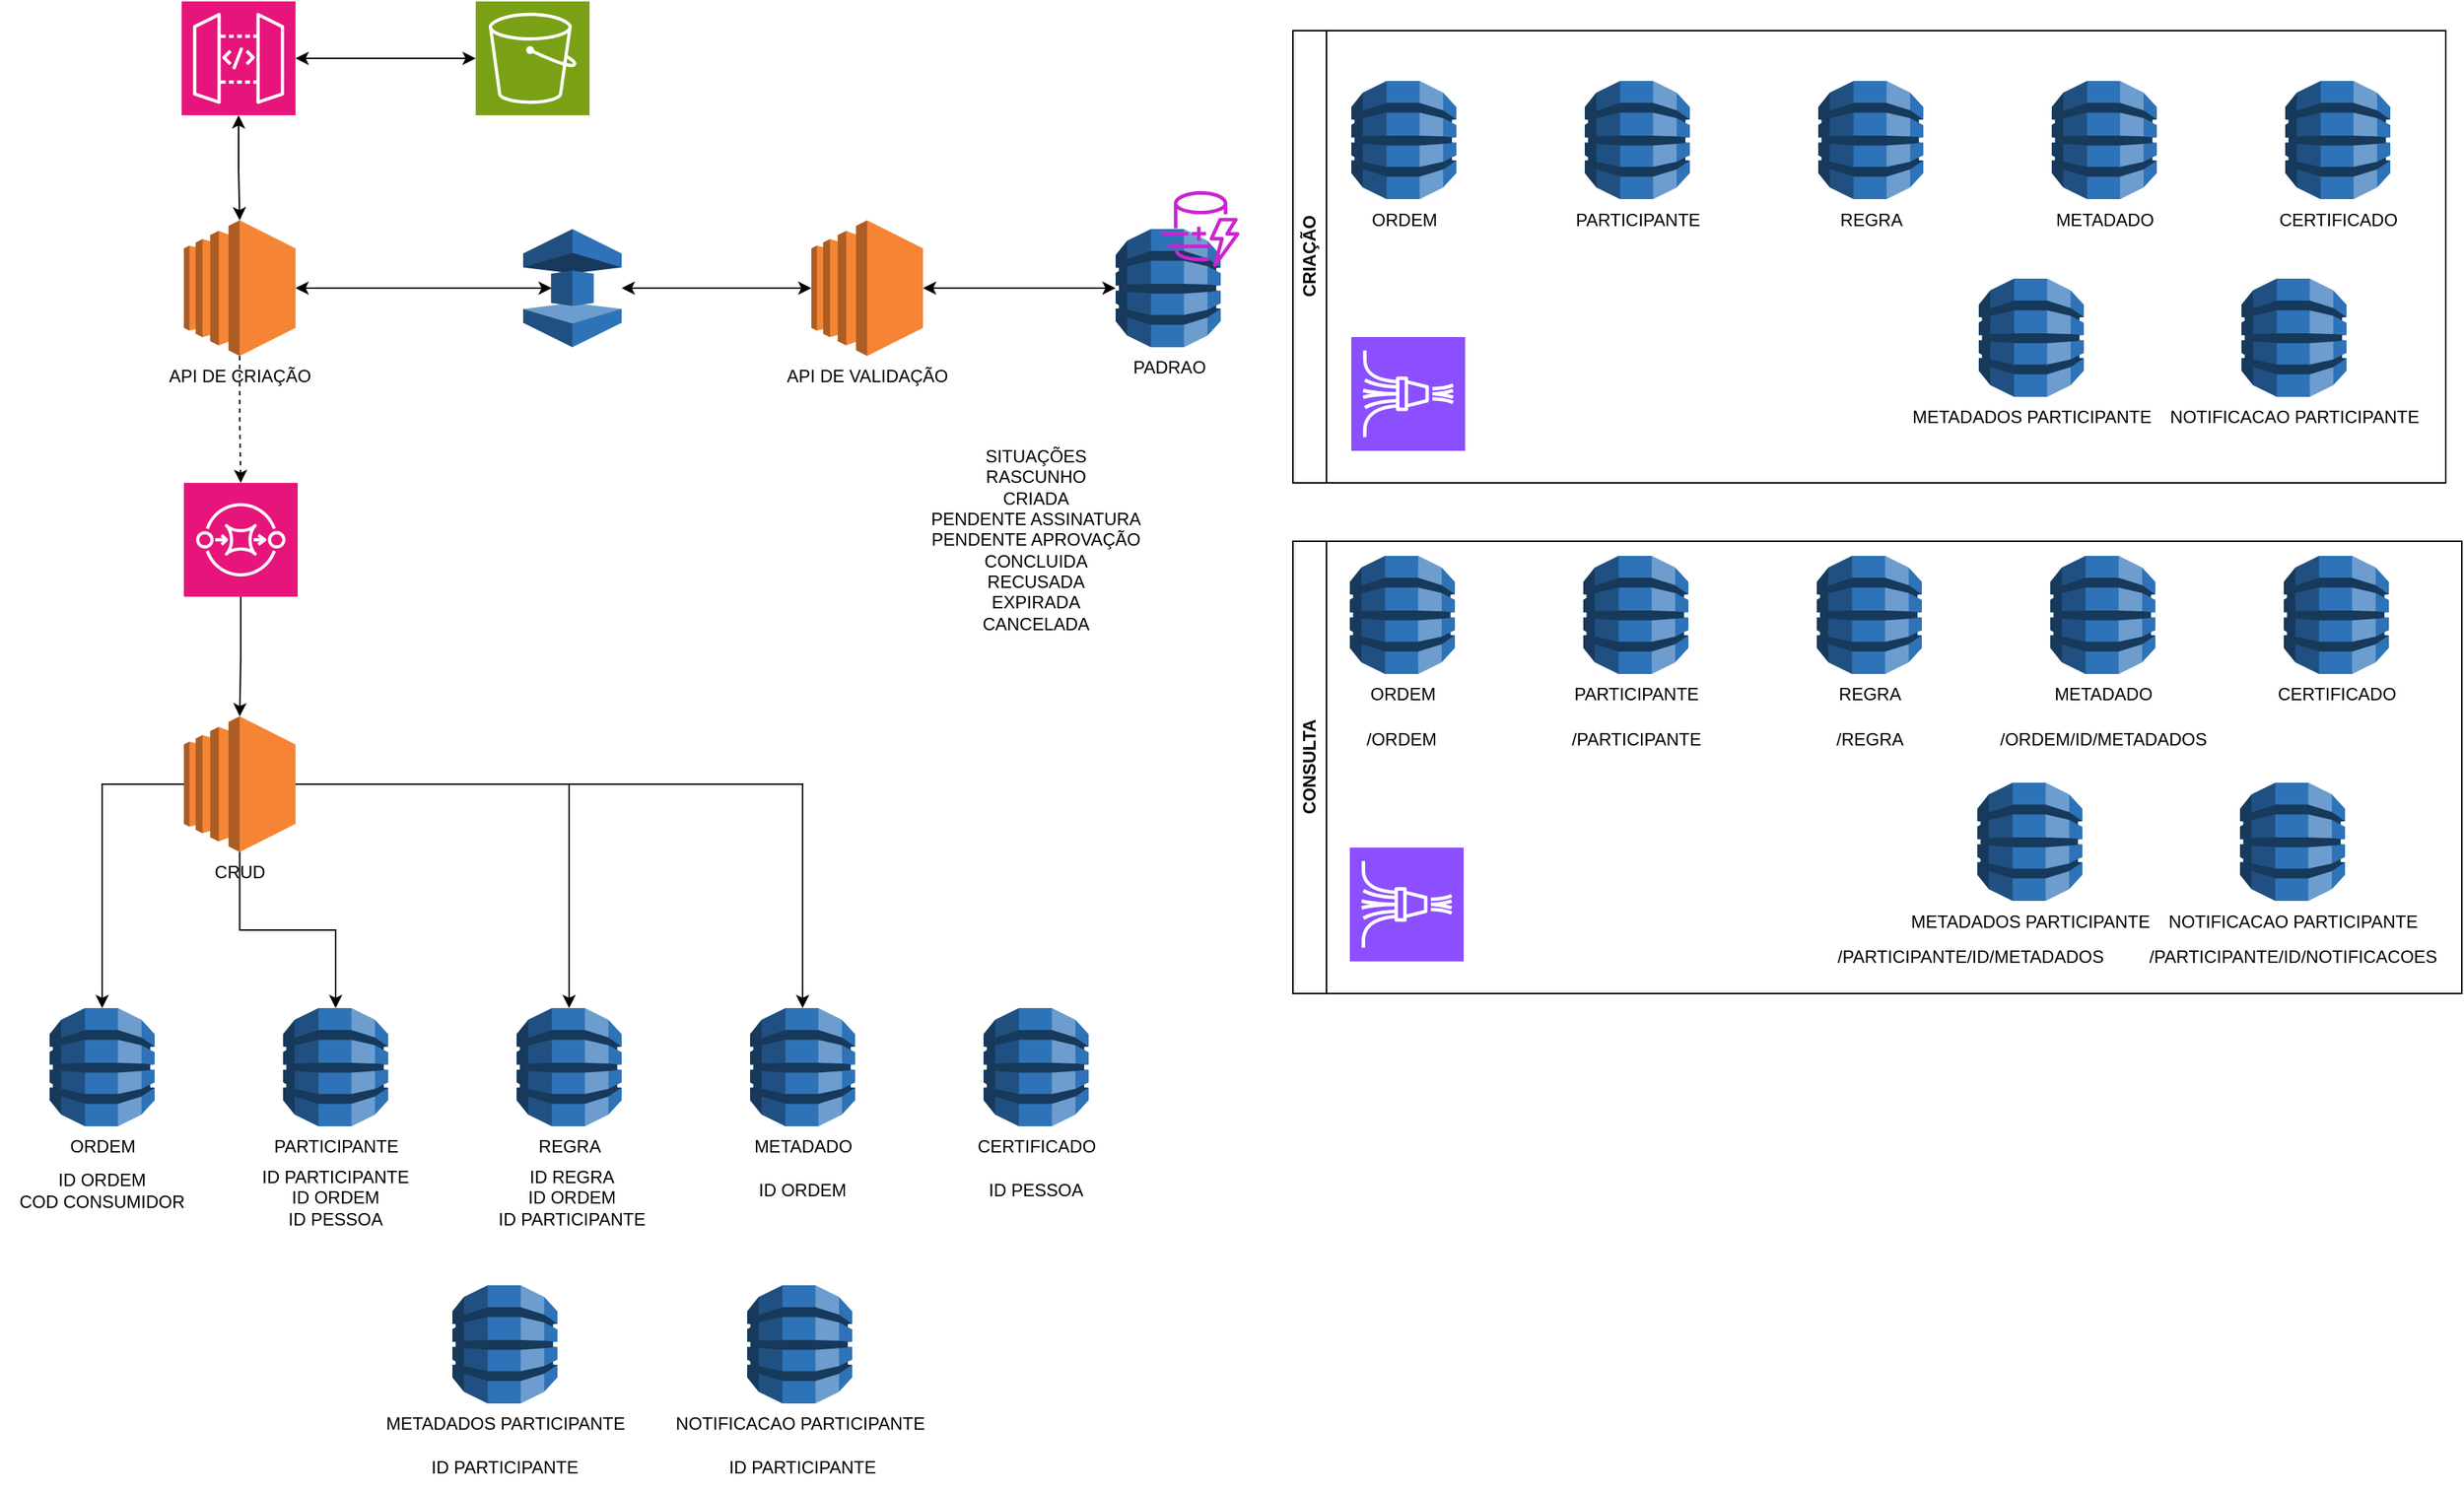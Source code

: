 <mxfile version="26.0.9" pages="5">
  <diagram id="9FlvWgcjnKxU9mLH5Ll4" name="CRIACAO">
    <mxGraphModel dx="1434" dy="844" grid="1" gridSize="10" guides="1" tooltips="1" connect="1" arrows="1" fold="1" page="1" pageScale="1" pageWidth="827" pageHeight="1169" math="0" shadow="0">
      <root>
        <mxCell id="0" />
        <mxCell id="1" parent="0" />
        <mxCell id="tAjsZeP0O5nR-WtBKHaJ-1" value="ORDEM" style="outlineConnect=0;dashed=0;verticalLabelPosition=bottom;verticalAlign=top;align=center;html=1;shape=mxgraph.aws3.dynamo_db;fillColor=#2E73B8;gradientColor=none;" vertex="1" parent="1">
          <mxGeometry x="58" y="730" width="72" height="81" as="geometry" />
        </mxCell>
        <mxCell id="tAjsZeP0O5nR-WtBKHaJ-2" value="PARTICIPANTE" style="outlineConnect=0;dashed=0;verticalLabelPosition=bottom;verticalAlign=top;align=center;html=1;shape=mxgraph.aws3.dynamo_db;fillColor=#2E73B8;gradientColor=none;" vertex="1" parent="1">
          <mxGeometry x="218" y="730" width="72" height="81" as="geometry" />
        </mxCell>
        <mxCell id="tAjsZeP0O5nR-WtBKHaJ-3" value="REGRA" style="outlineConnect=0;dashed=0;verticalLabelPosition=bottom;verticalAlign=top;align=center;html=1;shape=mxgraph.aws3.dynamo_db;fillColor=#2E73B8;gradientColor=none;" vertex="1" parent="1">
          <mxGeometry x="378" y="730" width="72" height="81" as="geometry" />
        </mxCell>
        <mxCell id="tAjsZeP0O5nR-WtBKHaJ-4" value="METADADO" style="outlineConnect=0;dashed=0;verticalLabelPosition=bottom;verticalAlign=top;align=center;html=1;shape=mxgraph.aws3.dynamo_db;fillColor=#2E73B8;gradientColor=none;" vertex="1" parent="1">
          <mxGeometry x="538" y="730" width="72" height="81" as="geometry" />
        </mxCell>
        <mxCell id="tAjsZeP0O5nR-WtBKHaJ-5" value="CERTIFICADO" style="outlineConnect=0;dashed=0;verticalLabelPosition=bottom;verticalAlign=top;align=center;html=1;shape=mxgraph.aws3.dynamo_db;fillColor=#2E73B8;gradientColor=none;" vertex="1" parent="1">
          <mxGeometry x="698" y="730" width="72" height="81" as="geometry" />
        </mxCell>
        <mxCell id="tAjsZeP0O5nR-WtBKHaJ-16" style="edgeStyle=orthogonalEdgeStyle;rounded=0;orthogonalLoop=1;jettySize=auto;html=1;endArrow=classic;endFill=1;startArrow=classic;startFill=1;" edge="1" parent="1" source="tAjsZeP0O5nR-WtBKHaJ-12" target="tAjsZeP0O5nR-WtBKHaJ-14">
          <mxGeometry relative="1" as="geometry" />
        </mxCell>
        <mxCell id="tAjsZeP0O5nR-WtBKHaJ-17" style="edgeStyle=orthogonalEdgeStyle;rounded=0;orthogonalLoop=1;jettySize=auto;html=1;startArrow=classic;startFill=1;" edge="1" parent="1" source="tAjsZeP0O5nR-WtBKHaJ-12" target="tAjsZeP0O5nR-WtBKHaJ-13">
          <mxGeometry relative="1" as="geometry" />
        </mxCell>
        <mxCell id="tAjsZeP0O5nR-WtBKHaJ-12" value="" style="sketch=0;points=[[0,0,0],[0.25,0,0],[0.5,0,0],[0.75,0,0],[1,0,0],[0,1,0],[0.25,1,0],[0.5,1,0],[0.75,1,0],[1,1,0],[0,0.25,0],[0,0.5,0],[0,0.75,0],[1,0.25,0],[1,0.5,0],[1,0.75,0]];outlineConnect=0;fontColor=#232F3E;fillColor=#E7157B;strokeColor=#ffffff;dashed=0;verticalLabelPosition=bottom;verticalAlign=top;align=center;html=1;fontSize=12;fontStyle=0;aspect=fixed;shape=mxgraph.aws4.resourceIcon;resIcon=mxgraph.aws4.api_gateway;" vertex="1" parent="1">
          <mxGeometry x="148.5" y="40" width="78" height="78" as="geometry" />
        </mxCell>
        <mxCell id="tAjsZeP0O5nR-WtBKHaJ-18" style="edgeStyle=orthogonalEdgeStyle;rounded=0;orthogonalLoop=1;jettySize=auto;html=1;dashed=1;" edge="1" parent="1" source="tAjsZeP0O5nR-WtBKHaJ-13" target="tAjsZeP0O5nR-WtBKHaJ-15">
          <mxGeometry relative="1" as="geometry" />
        </mxCell>
        <mxCell id="tAjsZeP0O5nR-WtBKHaJ-13" value="API DE CRIAÇÃO" style="outlineConnect=0;dashed=0;verticalLabelPosition=bottom;verticalAlign=top;align=center;html=1;shape=mxgraph.aws3.ec2;fillColor=#F58534;gradientColor=none;" vertex="1" parent="1">
          <mxGeometry x="150" y="190" width="76.5" height="93" as="geometry" />
        </mxCell>
        <mxCell id="tAjsZeP0O5nR-WtBKHaJ-14" value="" style="sketch=0;points=[[0,0,0],[0.25,0,0],[0.5,0,0],[0.75,0,0],[1,0,0],[0,1,0],[0.25,1,0],[0.5,1,0],[0.75,1,0],[1,1,0],[0,0.25,0],[0,0.5,0],[0,0.75,0],[1,0.25,0],[1,0.5,0],[1,0.75,0]];outlineConnect=0;fontColor=#232F3E;fillColor=#7AA116;strokeColor=#ffffff;dashed=0;verticalLabelPosition=bottom;verticalAlign=top;align=center;html=1;fontSize=12;fontStyle=0;aspect=fixed;shape=mxgraph.aws4.resourceIcon;resIcon=mxgraph.aws4.s3;" vertex="1" parent="1">
          <mxGeometry x="350" y="40" width="78" height="78" as="geometry" />
        </mxCell>
        <mxCell id="tAjsZeP0O5nR-WtBKHaJ-24" style="edgeStyle=orthogonalEdgeStyle;rounded=0;orthogonalLoop=1;jettySize=auto;html=1;" edge="1" parent="1" source="tAjsZeP0O5nR-WtBKHaJ-15" target="tAjsZeP0O5nR-WtBKHaJ-19">
          <mxGeometry relative="1" as="geometry" />
        </mxCell>
        <mxCell id="tAjsZeP0O5nR-WtBKHaJ-15" value="" style="sketch=0;points=[[0,0,0],[0.25,0,0],[0.5,0,0],[0.75,0,0],[1,0,0],[0,1,0],[0.25,1,0],[0.5,1,0],[0.75,1,0],[1,1,0],[0,0.25,0],[0,0.5,0],[0,0.75,0],[1,0.25,0],[1,0.5,0],[1,0.75,0]];outlineConnect=0;fontColor=#232F3E;fillColor=#E7157B;strokeColor=#ffffff;dashed=0;verticalLabelPosition=bottom;verticalAlign=top;align=center;html=1;fontSize=12;fontStyle=0;aspect=fixed;shape=mxgraph.aws4.resourceIcon;resIcon=mxgraph.aws4.sqs;" vertex="1" parent="1">
          <mxGeometry x="150" y="370" width="78" height="78" as="geometry" />
        </mxCell>
        <mxCell id="tAjsZeP0O5nR-WtBKHaJ-20" style="edgeStyle=orthogonalEdgeStyle;rounded=0;orthogonalLoop=1;jettySize=auto;html=1;" edge="1" parent="1" source="tAjsZeP0O5nR-WtBKHaJ-19" target="tAjsZeP0O5nR-WtBKHaJ-1">
          <mxGeometry relative="1" as="geometry" />
        </mxCell>
        <mxCell id="tAjsZeP0O5nR-WtBKHaJ-22" style="edgeStyle=orthogonalEdgeStyle;rounded=0;orthogonalLoop=1;jettySize=auto;html=1;" edge="1" parent="1" source="tAjsZeP0O5nR-WtBKHaJ-19" target="tAjsZeP0O5nR-WtBKHaJ-3">
          <mxGeometry relative="1" as="geometry" />
        </mxCell>
        <mxCell id="tAjsZeP0O5nR-WtBKHaJ-23" style="edgeStyle=orthogonalEdgeStyle;rounded=0;orthogonalLoop=1;jettySize=auto;html=1;" edge="1" parent="1" source="tAjsZeP0O5nR-WtBKHaJ-19" target="tAjsZeP0O5nR-WtBKHaJ-4">
          <mxGeometry relative="1" as="geometry" />
        </mxCell>
        <mxCell id="tAjsZeP0O5nR-WtBKHaJ-19" value="CRUD" style="outlineConnect=0;dashed=0;verticalLabelPosition=bottom;verticalAlign=top;align=center;html=1;shape=mxgraph.aws3.ec2;fillColor=#F58534;gradientColor=none;" vertex="1" parent="1">
          <mxGeometry x="150" y="530" width="76.5" height="93" as="geometry" />
        </mxCell>
        <mxCell id="tAjsZeP0O5nR-WtBKHaJ-21" style="edgeStyle=orthogonalEdgeStyle;rounded=0;orthogonalLoop=1;jettySize=auto;html=1;entryX=0.5;entryY=0;entryDx=0;entryDy=0;entryPerimeter=0;" edge="1" parent="1" source="tAjsZeP0O5nR-WtBKHaJ-19" target="tAjsZeP0O5nR-WtBKHaJ-2">
          <mxGeometry relative="1" as="geometry" />
        </mxCell>
        <mxCell id="tAjsZeP0O5nR-WtBKHaJ-29" style="edgeStyle=orthogonalEdgeStyle;rounded=0;orthogonalLoop=1;jettySize=auto;html=1;startArrow=classic;startFill=1;" edge="1" parent="1" source="tAjsZeP0O5nR-WtBKHaJ-26" target="tAjsZeP0O5nR-WtBKHaJ-28">
          <mxGeometry relative="1" as="geometry" />
        </mxCell>
        <mxCell id="tAjsZeP0O5nR-WtBKHaJ-26" value="API DE VALIDAÇÃO" style="outlineConnect=0;dashed=0;verticalLabelPosition=bottom;verticalAlign=top;align=center;html=1;shape=mxgraph.aws3.ec2;fillColor=#F58534;gradientColor=none;" vertex="1" parent="1">
          <mxGeometry x="580" y="190" width="76.5" height="93" as="geometry" />
        </mxCell>
        <mxCell id="tAjsZeP0O5nR-WtBKHaJ-28" value="PADRAO" style="outlineConnect=0;dashed=0;verticalLabelPosition=bottom;verticalAlign=top;align=center;html=1;shape=mxgraph.aws3.dynamo_db;fillColor=#2E73B8;gradientColor=none;" vertex="1" parent="1">
          <mxGeometry x="788.5" y="196" width="72" height="81" as="geometry" />
        </mxCell>
        <mxCell id="tAjsZeP0O5nR-WtBKHaJ-30" value="" style="sketch=0;outlineConnect=0;fontColor=#232F3E;gradientColor=none;fillColor=#C925D1;strokeColor=none;dashed=0;verticalLabelPosition=bottom;verticalAlign=top;align=center;html=1;fontSize=12;fontStyle=0;aspect=fixed;pointerEvents=1;shape=mxgraph.aws4.dynamodb_dax;" vertex="1" parent="1">
          <mxGeometry x="818.5" y="170" width="56.33" height="52" as="geometry" />
        </mxCell>
        <mxCell id="tAjsZeP0O5nR-WtBKHaJ-34" style="edgeStyle=orthogonalEdgeStyle;rounded=0;orthogonalLoop=1;jettySize=auto;html=1;startArrow=classic;startFill=1;" edge="1" parent="1" source="tAjsZeP0O5nR-WtBKHaJ-31" target="tAjsZeP0O5nR-WtBKHaJ-26">
          <mxGeometry relative="1" as="geometry" />
        </mxCell>
        <mxCell id="tAjsZeP0O5nR-WtBKHaJ-31" value="" style="outlineConnect=0;dashed=0;verticalLabelPosition=bottom;verticalAlign=top;align=center;html=1;shape=mxgraph.aws3.elasticache;fillColor=#2E73B8;gradientColor=none;" vertex="1" parent="1">
          <mxGeometry x="382.5" y="196" width="67.5" height="81" as="geometry" />
        </mxCell>
        <mxCell id="tAjsZeP0O5nR-WtBKHaJ-32" style="edgeStyle=orthogonalEdgeStyle;rounded=0;orthogonalLoop=1;jettySize=auto;html=1;entryX=0.29;entryY=0.5;entryDx=0;entryDy=0;entryPerimeter=0;startArrow=classic;startFill=1;" edge="1" parent="1" source="tAjsZeP0O5nR-WtBKHaJ-13" target="tAjsZeP0O5nR-WtBKHaJ-31">
          <mxGeometry relative="1" as="geometry" />
        </mxCell>
        <mxCell id="tCsflGJoCiL21SndKCwV-1" value="METADADOS PARTICIPANTE" style="outlineConnect=0;dashed=0;verticalLabelPosition=bottom;verticalAlign=top;align=center;html=1;shape=mxgraph.aws3.dynamo_db;fillColor=#2E73B8;gradientColor=none;" vertex="1" parent="1">
          <mxGeometry x="334" y="920" width="72" height="81" as="geometry" />
        </mxCell>
        <mxCell id="tCsflGJoCiL21SndKCwV-2" value="NOTIFICACAO PARTICIPANTE" style="outlineConnect=0;dashed=0;verticalLabelPosition=bottom;verticalAlign=top;align=center;html=1;shape=mxgraph.aws3.dynamo_db;fillColor=#2E73B8;gradientColor=none;" vertex="1" parent="1">
          <mxGeometry x="536" y="920" width="72" height="81" as="geometry" />
        </mxCell>
        <mxCell id="tCsflGJoCiL21SndKCwV-11" value="CRIAÇÃO" style="swimlane;horizontal=0;whiteSpace=wrap;html=1;" vertex="1" parent="1">
          <mxGeometry x="910" y="60" width="790" height="310" as="geometry" />
        </mxCell>
        <mxCell id="tCsflGJoCiL21SndKCwV-4" value="ORDEM" style="outlineConnect=0;dashed=0;verticalLabelPosition=bottom;verticalAlign=top;align=center;html=1;shape=mxgraph.aws3.dynamo_db;fillColor=#2E73B8;gradientColor=none;" vertex="1" parent="tCsflGJoCiL21SndKCwV-11">
          <mxGeometry x="40" y="34.5" width="72" height="81" as="geometry" />
        </mxCell>
        <mxCell id="tCsflGJoCiL21SndKCwV-5" value="PARTICIPANTE" style="outlineConnect=0;dashed=0;verticalLabelPosition=bottom;verticalAlign=top;align=center;html=1;shape=mxgraph.aws3.dynamo_db;fillColor=#2E73B8;gradientColor=none;" vertex="1" parent="tCsflGJoCiL21SndKCwV-11">
          <mxGeometry x="200" y="34.5" width="72" height="81" as="geometry" />
        </mxCell>
        <mxCell id="tCsflGJoCiL21SndKCwV-6" value="REGRA" style="outlineConnect=0;dashed=0;verticalLabelPosition=bottom;verticalAlign=top;align=center;html=1;shape=mxgraph.aws3.dynamo_db;fillColor=#2E73B8;gradientColor=none;" vertex="1" parent="tCsflGJoCiL21SndKCwV-11">
          <mxGeometry x="360" y="34.5" width="72" height="81" as="geometry" />
        </mxCell>
        <mxCell id="tCsflGJoCiL21SndKCwV-7" value="METADADO" style="outlineConnect=0;dashed=0;verticalLabelPosition=bottom;verticalAlign=top;align=center;html=1;shape=mxgraph.aws3.dynamo_db;fillColor=#2E73B8;gradientColor=none;" vertex="1" parent="tCsflGJoCiL21SndKCwV-11">
          <mxGeometry x="520" y="34.5" width="72" height="81" as="geometry" />
        </mxCell>
        <mxCell id="tCsflGJoCiL21SndKCwV-8" value="CERTIFICADO" style="outlineConnect=0;dashed=0;verticalLabelPosition=bottom;verticalAlign=top;align=center;html=1;shape=mxgraph.aws3.dynamo_db;fillColor=#2E73B8;gradientColor=none;" vertex="1" parent="tCsflGJoCiL21SndKCwV-11">
          <mxGeometry x="680" y="34.5" width="72" height="81" as="geometry" />
        </mxCell>
        <mxCell id="tCsflGJoCiL21SndKCwV-9" value="METADADOS PARTICIPANTE" style="outlineConnect=0;dashed=0;verticalLabelPosition=bottom;verticalAlign=top;align=center;html=1;shape=mxgraph.aws3.dynamo_db;fillColor=#2E73B8;gradientColor=none;" vertex="1" parent="tCsflGJoCiL21SndKCwV-11">
          <mxGeometry x="470" y="170" width="72" height="81" as="geometry" />
        </mxCell>
        <mxCell id="tCsflGJoCiL21SndKCwV-10" value="NOTIFICACAO PARTICIPANTE" style="outlineConnect=0;dashed=0;verticalLabelPosition=bottom;verticalAlign=top;align=center;html=1;shape=mxgraph.aws3.dynamo_db;fillColor=#2E73B8;gradientColor=none;" vertex="1" parent="tCsflGJoCiL21SndKCwV-11">
          <mxGeometry x="650" y="170" width="72" height="81" as="geometry" />
        </mxCell>
        <mxCell id="tCsflGJoCiL21SndKCwV-35" value="" style="sketch=0;points=[[0,0,0],[0.25,0,0],[0.5,0,0],[0.75,0,0],[1,0,0],[0,1,0],[0.25,1,0],[0.5,1,0],[0.75,1,0],[1,1,0],[0,0.25,0],[0,0.5,0],[0,0.75,0],[1,0.25,0],[1,0.5,0],[1,0.75,0]];outlineConnect=0;fontColor=#232F3E;fillColor=#8C4FFF;strokeColor=#ffffff;dashed=0;verticalLabelPosition=bottom;verticalAlign=top;align=center;html=1;fontSize=12;fontStyle=0;aspect=fixed;shape=mxgraph.aws4.resourceIcon;resIcon=mxgraph.aws4.kinesis_data_firehose;" vertex="1" parent="tCsflGJoCiL21SndKCwV-11">
          <mxGeometry x="40" y="210" width="78" height="78" as="geometry" />
        </mxCell>
        <mxCell id="tCsflGJoCiL21SndKCwV-12" value="ID ORDEM&lt;br&gt;COD CONSUMIDOR" style="text;html=1;align=center;verticalAlign=middle;whiteSpace=wrap;rounded=0;" vertex="1" parent="1">
          <mxGeometry x="24" y="840" width="140" height="30" as="geometry" />
        </mxCell>
        <mxCell id="tCsflGJoCiL21SndKCwV-13" value="ID PARTICIPANTE&lt;div&gt;ID ORDEM&lt;/div&gt;&lt;div&gt;ID PESSOA&lt;/div&gt;" style="text;html=1;align=center;verticalAlign=middle;whiteSpace=wrap;rounded=0;" vertex="1" parent="1">
          <mxGeometry x="184" y="840" width="140" height="40" as="geometry" />
        </mxCell>
        <mxCell id="tCsflGJoCiL21SndKCwV-14" value="ID REGRA&lt;div&gt;ID ORDEM&lt;/div&gt;&lt;div&gt;ID PARTICIPANTE&lt;/div&gt;" style="text;html=1;align=center;verticalAlign=middle;whiteSpace=wrap;rounded=0;" vertex="1" parent="1">
          <mxGeometry x="346.25" y="840" width="140" height="40" as="geometry" />
        </mxCell>
        <mxCell id="tCsflGJoCiL21SndKCwV-15" value="ID ORDEM" style="text;html=1;align=center;verticalAlign=middle;whiteSpace=wrap;rounded=0;" vertex="1" parent="1">
          <mxGeometry x="504" y="840" width="140" height="30" as="geometry" />
        </mxCell>
        <mxCell id="tCsflGJoCiL21SndKCwV-16" value="ID PESSOA" style="text;html=1;align=center;verticalAlign=middle;whiteSpace=wrap;rounded=0;" vertex="1" parent="1">
          <mxGeometry x="664" y="840" width="140" height="30" as="geometry" />
        </mxCell>
        <mxCell id="tCsflGJoCiL21SndKCwV-17" value="ID PARTICIPANTE" style="text;html=1;align=center;verticalAlign=middle;whiteSpace=wrap;rounded=0;" vertex="1" parent="1">
          <mxGeometry x="300" y="1030" width="140" height="30" as="geometry" />
        </mxCell>
        <mxCell id="tCsflGJoCiL21SndKCwV-18" value="ID PARTICIPANTE" style="text;html=1;align=center;verticalAlign=middle;whiteSpace=wrap;rounded=0;" vertex="1" parent="1">
          <mxGeometry x="504" y="1030" width="140" height="30" as="geometry" />
        </mxCell>
        <mxCell id="tCsflGJoCiL21SndKCwV-19" value="CONSULTA" style="swimlane;horizontal=0;whiteSpace=wrap;html=1;" vertex="1" parent="1">
          <mxGeometry x="910" y="410" width="801" height="310" as="geometry" />
        </mxCell>
        <mxCell id="tCsflGJoCiL21SndKCwV-20" value="ORDEM" style="outlineConnect=0;dashed=0;verticalLabelPosition=bottom;verticalAlign=top;align=center;html=1;shape=mxgraph.aws3.dynamo_db;fillColor=#2E73B8;gradientColor=none;" vertex="1" parent="tCsflGJoCiL21SndKCwV-19">
          <mxGeometry x="39" y="10" width="72" height="81" as="geometry" />
        </mxCell>
        <mxCell id="tCsflGJoCiL21SndKCwV-21" value="PARTICIPANTE" style="outlineConnect=0;dashed=0;verticalLabelPosition=bottom;verticalAlign=top;align=center;html=1;shape=mxgraph.aws3.dynamo_db;fillColor=#2E73B8;gradientColor=none;" vertex="1" parent="tCsflGJoCiL21SndKCwV-19">
          <mxGeometry x="199" y="10" width="72" height="81" as="geometry" />
        </mxCell>
        <mxCell id="tCsflGJoCiL21SndKCwV-22" value="REGRA" style="outlineConnect=0;dashed=0;verticalLabelPosition=bottom;verticalAlign=top;align=center;html=1;shape=mxgraph.aws3.dynamo_db;fillColor=#2E73B8;gradientColor=none;" vertex="1" parent="tCsflGJoCiL21SndKCwV-19">
          <mxGeometry x="359" y="10" width="72" height="81" as="geometry" />
        </mxCell>
        <mxCell id="tCsflGJoCiL21SndKCwV-23" value="METADADO" style="outlineConnect=0;dashed=0;verticalLabelPosition=bottom;verticalAlign=top;align=center;html=1;shape=mxgraph.aws3.dynamo_db;fillColor=#2E73B8;gradientColor=none;" vertex="1" parent="tCsflGJoCiL21SndKCwV-19">
          <mxGeometry x="519" y="10" width="72" height="81" as="geometry" />
        </mxCell>
        <mxCell id="tCsflGJoCiL21SndKCwV-24" value="CERTIFICADO" style="outlineConnect=0;dashed=0;verticalLabelPosition=bottom;verticalAlign=top;align=center;html=1;shape=mxgraph.aws3.dynamo_db;fillColor=#2E73B8;gradientColor=none;" vertex="1" parent="tCsflGJoCiL21SndKCwV-19">
          <mxGeometry x="679" y="10" width="72" height="81" as="geometry" />
        </mxCell>
        <mxCell id="tCsflGJoCiL21SndKCwV-25" value="METADADOS PARTICIPANTE" style="outlineConnect=0;dashed=0;verticalLabelPosition=bottom;verticalAlign=top;align=center;html=1;shape=mxgraph.aws3.dynamo_db;fillColor=#2E73B8;gradientColor=none;" vertex="1" parent="tCsflGJoCiL21SndKCwV-19">
          <mxGeometry x="469" y="165.5" width="72" height="81" as="geometry" />
        </mxCell>
        <mxCell id="tCsflGJoCiL21SndKCwV-26" value="NOTIFICACAO PARTICIPANTE" style="outlineConnect=0;dashed=0;verticalLabelPosition=bottom;verticalAlign=top;align=center;html=1;shape=mxgraph.aws3.dynamo_db;fillColor=#2E73B8;gradientColor=none;" vertex="1" parent="tCsflGJoCiL21SndKCwV-19">
          <mxGeometry x="649" y="165.5" width="72" height="81" as="geometry" />
        </mxCell>
        <mxCell id="tCsflGJoCiL21SndKCwV-27" value="/ORDEM" style="text;html=1;align=center;verticalAlign=middle;resizable=0;points=[];autosize=1;strokeColor=none;fillColor=none;" vertex="1" parent="tCsflGJoCiL21SndKCwV-19">
          <mxGeometry x="39" y="120.5" width="70" height="30" as="geometry" />
        </mxCell>
        <mxCell id="tCsflGJoCiL21SndKCwV-28" value="/PARTICIPANTE" style="text;html=1;align=center;verticalAlign=middle;resizable=0;points=[];autosize=1;strokeColor=none;fillColor=none;" vertex="1" parent="tCsflGJoCiL21SndKCwV-19">
          <mxGeometry x="180" y="120.5" width="110" height="30" as="geometry" />
        </mxCell>
        <mxCell id="tCsflGJoCiL21SndKCwV-29" value="/REGRA" style="text;html=1;align=center;verticalAlign=middle;resizable=0;points=[];autosize=1;strokeColor=none;fillColor=none;" vertex="1" parent="tCsflGJoCiL21SndKCwV-19">
          <mxGeometry x="360" y="120.5" width="70" height="30" as="geometry" />
        </mxCell>
        <mxCell id="tCsflGJoCiL21SndKCwV-30" value="/ORDEM/ID/METADADOS" style="text;html=1;align=center;verticalAlign=middle;resizable=0;points=[];autosize=1;strokeColor=none;fillColor=none;" vertex="1" parent="tCsflGJoCiL21SndKCwV-19">
          <mxGeometry x="470" y="120.5" width="170" height="30" as="geometry" />
        </mxCell>
        <mxCell id="tCsflGJoCiL21SndKCwV-31" value="/PARTICIPANTE/ID/METADADOS" style="text;html=1;align=center;verticalAlign=middle;resizable=0;points=[];autosize=1;strokeColor=none;fillColor=none;" vertex="1" parent="tCsflGJoCiL21SndKCwV-19">
          <mxGeometry x="359" y="270" width="210" height="30" as="geometry" />
        </mxCell>
        <mxCell id="tCsflGJoCiL21SndKCwV-32" value="/PARTICIPANTE/ID/NOTIFICACOES" style="text;html=1;align=center;verticalAlign=middle;resizable=0;points=[];autosize=1;strokeColor=none;fillColor=none;" vertex="1" parent="tCsflGJoCiL21SndKCwV-19">
          <mxGeometry x="575" y="270" width="220" height="30" as="geometry" />
        </mxCell>
        <mxCell id="tCsflGJoCiL21SndKCwV-36" value="" style="sketch=0;points=[[0,0,0],[0.25,0,0],[0.5,0,0],[0.75,0,0],[1,0,0],[0,1,0],[0.25,1,0],[0.5,1,0],[0.75,1,0],[1,1,0],[0,0.25,0],[0,0.5,0],[0,0.75,0],[1,0.25,0],[1,0.5,0],[1,0.75,0]];outlineConnect=0;fontColor=#232F3E;fillColor=#8C4FFF;strokeColor=#ffffff;dashed=0;verticalLabelPosition=bottom;verticalAlign=top;align=center;html=1;fontSize=12;fontStyle=0;aspect=fixed;shape=mxgraph.aws4.resourceIcon;resIcon=mxgraph.aws4.kinesis_data_firehose;" vertex="1" parent="tCsflGJoCiL21SndKCwV-19">
          <mxGeometry x="39" y="210" width="78" height="78" as="geometry" />
        </mxCell>
        <mxCell id="tCsflGJoCiL21SndKCwV-33" value="SITUAÇÕES&lt;div&gt;RASCUNHO&lt;/div&gt;&lt;div&gt;CRIADA&lt;/div&gt;&lt;div&gt;PENDENTE ASSINATURA&lt;/div&gt;&lt;div&gt;PENDENTE APROVAÇÃO&lt;/div&gt;&lt;div&gt;CONCLUIDA&lt;/div&gt;&lt;div&gt;RECUSADA&lt;/div&gt;&lt;div&gt;EXPIRADA&lt;/div&gt;&lt;div&gt;CANCELADA&lt;/div&gt;" style="text;html=1;align=center;verticalAlign=middle;whiteSpace=wrap;rounded=0;" vertex="1" parent="1">
          <mxGeometry x="648" y="339" width="172" height="140" as="geometry" />
        </mxCell>
      </root>
    </mxGraphModel>
  </diagram>
  <diagram name="ASSINATURA" id="VHhNl4qdc0IsNOOFGrWy">
    <mxGraphModel dx="1434" dy="844" grid="1" gridSize="10" guides="1" tooltips="1" connect="1" arrows="1" fold="1" page="1" pageScale="1" pageWidth="827" pageHeight="1169" math="0" shadow="0">
      <root>
        <mxCell id="0" />
        <mxCell id="1" parent="0" />
        <mxCell id="ZAwZ_gKK3_NqGHiZSW0F-18" style="edgeStyle=orthogonalEdgeStyle;rounded=0;orthogonalLoop=1;jettySize=auto;html=1;startArrow=classic;startFill=1;" edge="1" parent="1" source="KWnV0jBwnBsGN_fAUz4i-1" target="KWnV0jBwnBsGN_fAUz4i-10">
          <mxGeometry relative="1" as="geometry" />
        </mxCell>
        <mxCell id="KWnV0jBwnBsGN_fAUz4i-1" value="" style="sketch=0;points=[[0,0,0],[0.25,0,0],[0.5,0,0],[0.75,0,0],[1,0,0],[0,1,0],[0.25,1,0],[0.5,1,0],[0.75,1,0],[1,1,0],[0,0.25,0],[0,0.5,0],[0,0.75,0],[1,0.25,0],[1,0.5,0],[1,0.75,0]];outlineConnect=0;fontColor=#232F3E;fillColor=#DD344C;strokeColor=#ffffff;dashed=0;verticalLabelPosition=bottom;verticalAlign=top;align=center;html=1;fontSize=12;fontStyle=0;aspect=fixed;shape=mxgraph.aws4.resourceIcon;resIcon=mxgraph.aws4.cloudhsm;" vertex="1" parent="1">
          <mxGeometry x="165" y="250" width="78" height="78" as="geometry" />
        </mxCell>
        <mxCell id="KWnV0jBwnBsGN_fAUz4i-5" value="Cloud PKI / HSM" style="rounded=0;whiteSpace=wrap;html=1;" vertex="1" parent="1">
          <mxGeometry x="105" y="210" width="120" height="60" as="geometry" />
        </mxCell>
        <mxCell id="KWnV0jBwnBsGN_fAUz4i-6" value="ARMAZENAMENTO&lt;div&gt;DEFINITIVO&lt;/div&gt;" style="ellipse;whiteSpace=wrap;html=1;" vertex="1" parent="1">
          <mxGeometry x="601.1" y="340" width="120" height="80" as="geometry" />
        </mxCell>
        <mxCell id="KWnV0jBwnBsGN_fAUz4i-7" value="" style="sketch=0;points=[[0,0,0],[0.25,0,0],[0.5,0,0],[0.75,0,0],[1,0,0],[0,1,0],[0.25,1,0],[0.5,1,0],[0.75,1,0],[1,1,0],[0,0.25,0],[0,0.5,0],[0,0.75,0],[1,0.25,0],[1,0.5,0],[1,0.75,0]];outlineConnect=0;fontColor=#232F3E;fillColor=#7AA116;strokeColor=#ffffff;dashed=0;verticalLabelPosition=bottom;verticalAlign=top;align=center;html=1;fontSize=12;fontStyle=0;aspect=fixed;shape=mxgraph.aws4.resourceIcon;resIcon=mxgraph.aws4.s3;" vertex="1" parent="1">
          <mxGeometry x="622.1" y="60" width="78" height="78" as="geometry" />
        </mxCell>
        <mxCell id="ZAwZ_gKK3_NqGHiZSW0F-19" style="edgeStyle=orthogonalEdgeStyle;rounded=0;orthogonalLoop=1;jettySize=auto;html=1;startArrow=classic;startFill=1;" edge="1" parent="1" source="KWnV0jBwnBsGN_fAUz4i-10" target="ZAwZ_gKK3_NqGHiZSW0F-1">
          <mxGeometry relative="1" as="geometry" />
        </mxCell>
        <mxCell id="ZAwZ_gKK3_NqGHiZSW0F-20" style="edgeStyle=orthogonalEdgeStyle;rounded=0;orthogonalLoop=1;jettySize=auto;html=1;" edge="1" parent="1" source="KWnV0jBwnBsGN_fAUz4i-10" target="KWnV0jBwnBsGN_fAUz4i-6">
          <mxGeometry relative="1" as="geometry">
            <Array as="points">
              <mxPoint x="661.1" y="310" />
            </Array>
          </mxGeometry>
        </mxCell>
        <mxCell id="KWnV0jBwnBsGN_fAUz4i-10" value="API ASSINATURA" style="sketch=0;points=[[0,0,0],[0.25,0,0],[0.5,0,0],[0.75,0,0],[1,0,0],[0,1,0],[0.25,1,0],[0.5,1,0],[0.75,1,0],[1,1,0],[0,0.25,0],[0,0.5,0],[0,0.75,0],[1,0.25,0],[1,0.5,0],[1,0.75,0]];outlineConnect=0;fontColor=#232F3E;fillColor=#ED7100;strokeColor=#ffffff;dashed=0;verticalLabelPosition=bottom;verticalAlign=top;align=center;html=1;fontSize=12;fontStyle=0;aspect=fixed;shape=mxgraph.aws4.resourceIcon;resIcon=mxgraph.aws4.ec2;" vertex="1" parent="1">
          <mxGeometry x="409.9" y="250" width="78" height="78" as="geometry" />
        </mxCell>
        <mxCell id="ZAwZ_gKK3_NqGHiZSW0F-1" value="CERTIFICADOS" style="outlineConnect=0;dashed=0;verticalLabelPosition=bottom;verticalAlign=top;align=center;html=1;shape=mxgraph.aws3.dynamo_db;fillColor=#2E73B8;gradientColor=none;" vertex="1" parent="1">
          <mxGeometry x="413.3" y="463" width="72" height="81" as="geometry" />
        </mxCell>
        <mxCell id="ZAwZ_gKK3_NqGHiZSW0F-12" style="edgeStyle=orthogonalEdgeStyle;rounded=0;orthogonalLoop=1;jettySize=auto;html=1;startArrow=classic;startFill=1;" edge="1" parent="1" source="ZAwZ_gKK3_NqGHiZSW0F-2" target="KWnV0jBwnBsGN_fAUz4i-7">
          <mxGeometry relative="1" as="geometry" />
        </mxCell>
        <mxCell id="ZAwZ_gKK3_NqGHiZSW0F-2" value="" style="sketch=0;points=[[0,0,0],[0.25,0,0],[0.5,0,0],[0.75,0,0],[1,0,0],[0,1,0],[0.25,1,0],[0.5,1,0],[0.75,1,0],[1,1,0],[0,0.25,0],[0,0.5,0],[0,0.75,0],[1,0.25,0],[1,0.5,0],[1,0.75,0]];outlineConnect=0;fontColor=#232F3E;fillColor=#8C4FFF;strokeColor=#ffffff;dashed=0;verticalLabelPosition=bottom;verticalAlign=top;align=center;html=1;fontSize=12;fontStyle=0;aspect=fixed;shape=mxgraph.aws4.resourceIcon;resIcon=mxgraph.aws4.cloudfront;" vertex="1" parent="1">
          <mxGeometry x="409.9" y="60" width="78" height="78" as="geometry" />
        </mxCell>
        <mxCell id="ZAwZ_gKK3_NqGHiZSW0F-3" value="&lt;span class=&quot;hljs-punctuation&quot;&gt;{&lt;/span&gt;&lt;br/&gt;  &lt;span class=&quot;hljs-attr&quot;&gt;&quot;cpf_cnpj&quot;&lt;/span&gt;&lt;span class=&quot;hljs-punctuation&quot;&gt;:&lt;/span&gt; &lt;span class=&quot;hljs-string&quot;&gt;&quot;12345678900&quot;&lt;/span&gt;&lt;span class=&quot;hljs-punctuation&quot;&gt;,&lt;/span&gt;&lt;br/&gt;  &lt;span class=&quot;hljs-attr&quot;&gt;&quot;chave_armazenada&quot;&lt;/span&gt;&lt;span class=&quot;hljs-punctuation&quot;&gt;:&lt;/span&gt; &lt;span class=&quot;hljs-literal&quot;&gt;true&lt;/span&gt;&lt;span class=&quot;hljs-punctuation&quot;&gt;,&lt;/span&gt;&lt;br/&gt;  &lt;span class=&quot;hljs-attr&quot;&gt;&quot;data_expiracao&quot;&lt;/span&gt;&lt;span class=&quot;hljs-punctuation&quot;&gt;:&lt;/span&gt; &lt;span class=&quot;hljs-string&quot;&gt;&quot;2026-12-31&quot;&lt;/span&gt;&lt;br/&gt;&lt;span class=&quot;hljs-punctuation&quot;&gt;}&lt;/span&gt;" style="text;html=1;align=center;verticalAlign=middle;resizable=0;points=[];autosize=1;strokeColor=none;fillColor=none;" vertex="1" parent="1">
          <mxGeometry x="477.1" y="469" width="190" height="90" as="geometry" />
        </mxCell>
        <mxCell id="ZAwZ_gKK3_NqGHiZSW0F-4" value="" style="points=[];aspect=fixed;html=1;align=center;shadow=0;dashed=0;fillColor=#FF6A00;strokeColor=none;shape=mxgraph.alibaba_cloud.eventbridge;" vertex="1" parent="1">
          <mxGeometry x="152.1" y="465" width="48.9" height="48.9" as="geometry" />
        </mxCell>
        <mxCell id="ZAwZ_gKK3_NqGHiZSW0F-7" style="edgeStyle=orthogonalEdgeStyle;rounded=0;orthogonalLoop=1;jettySize=auto;html=1;startArrow=classic;startFill=1;" edge="1" parent="1" source="ZAwZ_gKK3_NqGHiZSW0F-6" target="ZAwZ_gKK3_NqGHiZSW0F-1">
          <mxGeometry relative="1" as="geometry" />
        </mxCell>
        <mxCell id="ZAwZ_gKK3_NqGHiZSW0F-9" style="edgeStyle=orthogonalEdgeStyle;rounded=0;orthogonalLoop=1;jettySize=auto;html=1;entryX=0.5;entryY=0;entryDx=0;entryDy=0;" edge="1" parent="1" source="ZAwZ_gKK3_NqGHiZSW0F-6" target="ZAwZ_gKK3_NqGHiZSW0F-8">
          <mxGeometry relative="1" as="geometry" />
        </mxCell>
        <mxCell id="ZAwZ_gKK3_NqGHiZSW0F-6" value="" style="sketch=0;points=[[0,0,0],[0.25,0,0],[0.5,0,0],[0.75,0,0],[1,0,0],[0,1,0],[0.25,1,0],[0.5,1,0],[0.75,1,0],[1,1,0],[0,0.25,0],[0,0.5,0],[0,0.75,0],[1,0.25,0],[1,0.5,0],[1,0.75,0]];outlineConnect=0;fontColor=#232F3E;fillColor=#ED7100;strokeColor=#ffffff;dashed=0;verticalLabelPosition=bottom;verticalAlign=top;align=center;html=1;fontSize=12;fontStyle=0;aspect=fixed;shape=mxgraph.aws4.resourceIcon;resIcon=mxgraph.aws4.lambda;" vertex="1" parent="1">
          <mxGeometry x="205.0" y="465" width="78" height="78" as="geometry" />
        </mxCell>
        <mxCell id="ZAwZ_gKK3_NqGHiZSW0F-8" value="NOTIFICAR EXPIRAÇÃO DE CHAVE" style="ellipse;whiteSpace=wrap;html=1;" vertex="1" parent="1">
          <mxGeometry x="184.0" y="619" width="120" height="80" as="geometry" />
        </mxCell>
        <mxCell id="ZAwZ_gKK3_NqGHiZSW0F-11" style="edgeStyle=orthogonalEdgeStyle;rounded=0;orthogonalLoop=1;jettySize=auto;html=1;entryX=0.5;entryY=0;entryDx=0;entryDy=0;entryPerimeter=0;startArrow=classic;startFill=1;" edge="1" parent="1" source="ZAwZ_gKK3_NqGHiZSW0F-2" target="KWnV0jBwnBsGN_fAUz4i-10">
          <mxGeometry relative="1" as="geometry" />
        </mxCell>
        <mxCell id="ZAwZ_gKK3_NqGHiZSW0F-17" style="edgeStyle=orthogonalEdgeStyle;rounded=0;orthogonalLoop=1;jettySize=auto;html=1;entryX=0.5;entryY=1;entryDx=0;entryDy=0;entryPerimeter=0;startArrow=classic;startFill=1;" edge="1" parent="1" source="KWnV0jBwnBsGN_fAUz4i-10" target="KWnV0jBwnBsGN_fAUz4i-7">
          <mxGeometry relative="1" as="geometry">
            <Array as="points">
              <mxPoint x="661.1" y="270" />
            </Array>
          </mxGeometry>
        </mxCell>
        <mxCell id="ZAwZ_gKK3_NqGHiZSW0F-22" value="" style="outlineConnect=0;dashed=0;verticalLabelPosition=bottom;verticalAlign=top;align=center;html=1;shape=mxgraph.aws3.mobile_client;fillColor=#D2D3D3;gradientColor=none;" vertex="1" parent="1">
          <mxGeometry x="362.5" y="20" width="30" height="51.5" as="geometry" />
        </mxCell>
        <mxCell id="ZAwZ_gKK3_NqGHiZSW0F-23" value="desktop" style="sketch=0;outlineConnect=0;gradientColor=none;fontColor=#545B64;strokeColor=none;fillColor=#879196;dashed=0;verticalLabelPosition=bottom;verticalAlign=top;align=center;html=1;fontSize=12;fontStyle=0;aspect=fixed;shape=mxgraph.aws4.illustration_desktop;pointerEvents=1" vertex="1" parent="1">
          <mxGeometry x="355" y="81.55" width="45" height="40.95" as="geometry" />
        </mxCell>
        <mxCell id="KWnV0jBwnBsGN_fAUz4i-8" value="Web PKI /&amp;nbsp;PKI Express" style="rounded=0;whiteSpace=wrap;html=1;" vertex="1" parent="1">
          <mxGeometry x="250.0" y="40" width="120" height="60" as="geometry" />
        </mxCell>
        <mxCell id="ZAwZ_gKK3_NqGHiZSW0F-25" value="&lt;strong data-end=&quot;3454&quot; data-start=&quot;3439&quot;&gt;Web PKI&lt;/strong&gt; quando quiser que o &lt;strong data-end=&quot;3518&quot; data-start=&quot;3475&quot;&gt;usuário assine diretamente no navegador&lt;/strong&gt;,&amp;nbsp;&lt;div&gt;com sua chave armazenada localmente. Ideal para &lt;strong data-end=&quot;3595&quot; data-start=&quot;3568&quot;&gt;assinaturas individuais&lt;/strong&gt;&lt;/div&gt;&lt;div&gt; e uma experiência mais fluida.&lt;/div&gt;" style="text;html=1;align=center;verticalAlign=middle;resizable=0;points=[];autosize=1;strokeColor=none;fillColor=none;" vertex="1" parent="1">
          <mxGeometry x="370" y="600" width="430" height="60" as="geometry" />
        </mxCell>
        <mxCell id="ZAwZ_gKK3_NqGHiZSW0F-26" value="&lt;strong data-end=&quot;3652&quot; data-start=&quot;3633&quot;&gt;PKI Express&lt;/strong&gt; quando precisar de &lt;strong data-end=&quot;3710&quot; data-start=&quot;3672&quot;&gt;assinaturas automáticas no backend&lt;/strong&gt;,&amp;nbsp;&lt;div&gt;seja para &lt;strong data-end=&quot;3798&quot; data-start=&quot;3722&quot;&gt;assinaturas em lote, automação, integração&lt;/strong&gt;&lt;/div&gt;&lt;div&gt;&lt;strong data-end=&quot;3798&quot; data-start=&quot;3722&quot;&gt;&amp;nbsp;com HSMs ou serviços internos&lt;/strong&gt;&lt;/div&gt;" style="text;html=1;align=center;verticalAlign=middle;resizable=0;points=[];autosize=1;strokeColor=none;fillColor=none;" vertex="1" parent="1">
          <mxGeometry x="370" y="673" width="420" height="60" as="geometry" />
        </mxCell>
        <mxCell id="JiqwQ6ONMKmv9wXIxY1t-1" value="&lt;span style=&quot;box-sizing: inherit; color: rgb(0, 0, 0); font-family: roboto, sans-serif; text-align: left; text-wrap: wrap; background-color: rgb(255, 255, 255);&quot;&gt;&lt;font style=&quot;font-size: 16px;&quot;&gt;Web PKI&lt;/font&gt;&lt;/span&gt;" style="sketch=0;points=[[0,0,0],[0.25,0,0],[0.5,0,0],[0.75,0,0],[1,0,0],[0,1,0],[0.25,1,0],[0.5,1,0],[0.75,1,0],[1,1,0],[0,0.25,0],[0,0.5,0],[0,0.75,0],[1,0.25,0],[1,0.5,0],[1,0.75,0]];outlineConnect=0;fontColor=#232F3E;fillColor=#8C4FFF;strokeColor=#ffffff;dashed=0;verticalLabelPosition=bottom;verticalAlign=top;align=center;html=1;fontSize=12;fontStyle=0;aspect=fixed;shape=mxgraph.aws4.resourceIcon;resIcon=mxgraph.aws4.cloudfront;" vertex="1" parent="1">
          <mxGeometry x="1000" y="60" width="78" height="78" as="geometry" />
        </mxCell>
        <mxCell id="JiqwQ6ONMKmv9wXIxY1t-7" style="edgeStyle=orthogonalEdgeStyle;rounded=0;orthogonalLoop=1;jettySize=auto;html=1;" edge="1" parent="1" source="JiqwQ6ONMKmv9wXIxY1t-2" target="JiqwQ6ONMKmv9wXIxY1t-6">
          <mxGeometry relative="1" as="geometry" />
        </mxCell>
        <mxCell id="JiqwQ6ONMKmv9wXIxY1t-2" value="API ASSINATURA" style="sketch=0;points=[[0,0,0],[0.25,0,0],[0.5,0,0],[0.75,0,0],[1,0,0],[0,1,0],[0.25,1,0],[0.5,1,0],[0.75,1,0],[1,1,0],[0,0.25,0],[0,0.5,0],[0,0.75,0],[1,0.25,0],[1,0.5,0],[1,0.75,0]];outlineConnect=0;fontColor=#232F3E;fillColor=#ED7100;strokeColor=#ffffff;dashed=0;verticalLabelPosition=bottom;verticalAlign=top;align=center;html=1;fontSize=12;fontStyle=0;aspect=fixed;shape=mxgraph.aws4.resourceIcon;resIcon=mxgraph.aws4.ec2;" vertex="1" parent="1">
          <mxGeometry x="1000" y="240" width="78" height="78" as="geometry" />
        </mxCell>
        <mxCell id="JiqwQ6ONMKmv9wXIxY1t-3" style="edgeStyle=orthogonalEdgeStyle;rounded=0;orthogonalLoop=1;jettySize=auto;html=1;entryX=0.5;entryY=0;entryDx=0;entryDy=0;entryPerimeter=0;startArrow=classic;startFill=1;" edge="1" parent="1" source="JiqwQ6ONMKmv9wXIxY1t-1" target="JiqwQ6ONMKmv9wXIxY1t-2">
          <mxGeometry relative="1" as="geometry" />
        </mxCell>
        <mxCell id="JiqwQ6ONMKmv9wXIxY1t-4" value="METADADOS PARTICIPANTE" style="outlineConnect=0;dashed=0;verticalLabelPosition=bottom;verticalAlign=top;align=center;html=1;shape=mxgraph.aws3.dynamo_db;fillColor=#2E73B8;gradientColor=none;" vertex="1" parent="1">
          <mxGeometry x="1276" y="199.5" width="72" height="81" as="geometry" />
        </mxCell>
        <mxCell id="JiqwQ6ONMKmv9wXIxY1t-5" value="PARTICIPANTES" style="outlineConnect=0;dashed=0;verticalLabelPosition=bottom;verticalAlign=top;align=center;html=1;shape=mxgraph.aws3.dynamo_db;fillColor=#2E73B8;gradientColor=none;" vertex="1" parent="1">
          <mxGeometry x="1276" y="340" width="72" height="81" as="geometry" />
        </mxCell>
        <mxCell id="JiqwQ6ONMKmv9wXIxY1t-12" style="edgeStyle=orthogonalEdgeStyle;rounded=0;orthogonalLoop=1;jettySize=auto;html=1;" edge="1" parent="1" source="JiqwQ6ONMKmv9wXIxY1t-6" target="JiqwQ6ONMKmv9wXIxY1t-8">
          <mxGeometry relative="1" as="geometry" />
        </mxCell>
        <mxCell id="JiqwQ6ONMKmv9wXIxY1t-6" value="" style="sketch=0;points=[[0,0,0],[0.25,0,0],[0.5,0,0],[0.75,0,0],[1,0,0],[0,1,0],[0.25,1,0],[0.5,1,0],[0.75,1,0],[1,1,0],[0,0.25,0],[0,0.5,0],[0,0.75,0],[1,0.25,0],[1,0.5,0],[1,0.75,0]];outlineConnect=0;fontColor=#232F3E;fillColor=#E7157B;strokeColor=#ffffff;dashed=0;verticalLabelPosition=bottom;verticalAlign=top;align=center;html=1;fontSize=12;fontStyle=0;aspect=fixed;shape=mxgraph.aws4.resourceIcon;resIcon=mxgraph.aws4.sqs;" vertex="1" parent="1">
          <mxGeometry x="1000" y="420" width="78" height="78" as="geometry" />
        </mxCell>
        <mxCell id="JiqwQ6ONMKmv9wXIxY1t-13" style="edgeStyle=orthogonalEdgeStyle;rounded=0;orthogonalLoop=1;jettySize=auto;html=1;startArrow=classic;startFill=1;" edge="1" parent="1" source="JiqwQ6ONMKmv9wXIxY1t-8" target="JiqwQ6ONMKmv9wXIxY1t-5">
          <mxGeometry relative="1" as="geometry" />
        </mxCell>
        <mxCell id="JiqwQ6ONMKmv9wXIxY1t-8" value="CRUD" style="sketch=0;points=[[0,0,0],[0.25,0,0],[0.5,0,0],[0.75,0,0],[1,0,0],[0,1,0],[0.25,1,0],[0.5,1,0],[0.75,1,0],[1,1,0],[0,0.25,0],[0,0.5,0],[0,0.75,0],[1,0.25,0],[1,0.5,0],[1,0.75,0]];outlineConnect=0;fontColor=#232F3E;fillColor=#ED7100;strokeColor=#ffffff;dashed=0;verticalLabelPosition=bottom;verticalAlign=top;align=center;html=1;fontSize=12;fontStyle=0;aspect=fixed;shape=mxgraph.aws4.resourceIcon;resIcon=mxgraph.aws4.ec2;" vertex="1" parent="1">
          <mxGeometry x="1000" y="600" width="78" height="78" as="geometry" />
        </mxCell>
        <mxCell id="JiqwQ6ONMKmv9wXIxY1t-9" value="" style="sketch=0;points=[[0,0,0],[0.25,0,0],[0.5,0,0],[0.75,0,0],[1,0,0],[0,1,0],[0.25,1,0],[0.5,1,0],[0.75,1,0],[1,1,0],[0,0.25,0],[0,0.5,0],[0,0.75,0],[1,0.25,0],[1,0.5,0],[1,0.75,0]];outlineConnect=0;fontColor=#232F3E;fillColor=#7AA116;strokeColor=#ffffff;dashed=0;verticalLabelPosition=bottom;verticalAlign=top;align=center;html=1;fontSize=12;fontStyle=0;aspect=fixed;shape=mxgraph.aws4.resourceIcon;resIcon=mxgraph.aws4.s3;" vertex="1" parent="1">
          <mxGeometry x="1270" y="60" width="78" height="78" as="geometry" />
        </mxCell>
        <mxCell id="JiqwQ6ONMKmv9wXIxY1t-10" style="edgeStyle=orthogonalEdgeStyle;rounded=0;orthogonalLoop=1;jettySize=auto;html=1;entryX=0;entryY=0.5;entryDx=0;entryDy=0;entryPerimeter=0;startArrow=classic;startFill=1;" edge="1" parent="1" source="JiqwQ6ONMKmv9wXIxY1t-1" target="JiqwQ6ONMKmv9wXIxY1t-9">
          <mxGeometry relative="1" as="geometry" />
        </mxCell>
        <mxCell id="JiqwQ6ONMKmv9wXIxY1t-14" style="edgeStyle=orthogonalEdgeStyle;rounded=0;orthogonalLoop=1;jettySize=auto;html=1;exitX=1;exitY=0.25;exitDx=0;exitDy=0;exitPerimeter=0;entryX=0;entryY=0.5;entryDx=0;entryDy=0;entryPerimeter=0;startArrow=classic;startFill=1;" edge="1" parent="1" source="JiqwQ6ONMKmv9wXIxY1t-8" target="JiqwQ6ONMKmv9wXIxY1t-4">
          <mxGeometry relative="1" as="geometry" />
        </mxCell>
        <mxCell id="JiqwQ6ONMKmv9wXIxY1t-15" value="ORDENS" style="outlineConnect=0;dashed=0;verticalLabelPosition=bottom;verticalAlign=top;align=center;html=1;shape=mxgraph.aws3.dynamo_db;fillColor=#2E73B8;gradientColor=none;" vertex="1" parent="1">
          <mxGeometry x="1276" y="699" width="72" height="81" as="geometry" />
        </mxCell>
        <mxCell id="JiqwQ6ONMKmv9wXIxY1t-16" style="edgeStyle=orthogonalEdgeStyle;rounded=0;orthogonalLoop=1;jettySize=auto;html=1;entryX=0;entryY=0.5;entryDx=0;entryDy=0;entryPerimeter=0;startArrow=classic;startFill=1;" edge="1" parent="1" source="JiqwQ6ONMKmv9wXIxY1t-8" target="JiqwQ6ONMKmv9wXIxY1t-15">
          <mxGeometry relative="1" as="geometry">
            <Array as="points">
              <mxPoint x="1039" y="740" />
              <mxPoint x="1177" y="740" />
            </Array>
          </mxGeometry>
        </mxCell>
        <mxCell id="JiqwQ6ONMKmv9wXIxY1t-17" value="&lt;span style=&quot;box-sizing: inherit; color: rgb(0, 0, 0); font-family: roboto, sans-serif; font-size: 16px; text-align: left; text-wrap: wrap; background-color: rgb(255, 255, 255);&quot;&gt;&amp;nbsp;PKI Express&lt;/span&gt;" style="sketch=0;points=[[0,0,0],[0.25,0,0],[0.5,0,0],[0.75,0,0],[1,0,0],[0,1,0],[0.25,1,0],[0.5,1,0],[0.75,1,0],[1,1,0],[0,0.25,0],[0,0.5,0],[0,0.75,0],[1,0.25,0],[1,0.5,0],[1,0.75,0]];outlineConnect=0;fontColor=#232F3E;fillColor=#8C4FFF;strokeColor=#ffffff;dashed=0;verticalLabelPosition=bottom;verticalAlign=top;align=center;html=1;fontSize=12;fontStyle=0;aspect=fixed;shape=mxgraph.aws4.resourceIcon;resIcon=mxgraph.aws4.cloudfront;" vertex="1" parent="1">
          <mxGeometry x="1940" y="61.5" width="78" height="78" as="geometry" />
        </mxCell>
        <mxCell id="JiqwQ6ONMKmv9wXIxY1t-18" style="edgeStyle=orthogonalEdgeStyle;rounded=0;orthogonalLoop=1;jettySize=auto;html=1;" edge="1" parent="1" source="JiqwQ6ONMKmv9wXIxY1t-19" target="JiqwQ6ONMKmv9wXIxY1t-24">
          <mxGeometry relative="1" as="geometry" />
        </mxCell>
        <mxCell id="JiqwQ6ONMKmv9wXIxY1t-36" style="edgeStyle=orthogonalEdgeStyle;rounded=0;orthogonalLoop=1;jettySize=auto;html=1;startArrow=classic;startFill=1;" edge="1" parent="1" source="JiqwQ6ONMKmv9wXIxY1t-19" target="JiqwQ6ONMKmv9wXIxY1t-34">
          <mxGeometry relative="1" as="geometry" />
        </mxCell>
        <mxCell id="JiqwQ6ONMKmv9wXIxY1t-19" value="API ASSINATURA" style="sketch=0;points=[[0,0,0],[0.25,0,0],[0.5,0,0],[0.75,0,0],[1,0,0],[0,1,0],[0.25,1,0],[0.5,1,0],[0.75,1,0],[1,1,0],[0,0.25,0],[0,0.5,0],[0,0.75,0],[1,0.25,0],[1,0.5,0],[1,0.75,0]];outlineConnect=0;fontColor=#232F3E;fillColor=#ED7100;strokeColor=#ffffff;dashed=0;verticalLabelPosition=bottom;verticalAlign=top;align=center;html=1;fontSize=12;fontStyle=0;aspect=fixed;shape=mxgraph.aws4.resourceIcon;resIcon=mxgraph.aws4.ec2;" vertex="1" parent="1">
          <mxGeometry x="1940" y="241.5" width="78" height="78" as="geometry" />
        </mxCell>
        <mxCell id="JiqwQ6ONMKmv9wXIxY1t-20" style="edgeStyle=orthogonalEdgeStyle;rounded=0;orthogonalLoop=1;jettySize=auto;html=1;entryX=0.5;entryY=0;entryDx=0;entryDy=0;entryPerimeter=0;startArrow=classic;startFill=1;" edge="1" parent="1" source="JiqwQ6ONMKmv9wXIxY1t-17" target="JiqwQ6ONMKmv9wXIxY1t-19">
          <mxGeometry relative="1" as="geometry" />
        </mxCell>
        <mxCell id="JiqwQ6ONMKmv9wXIxY1t-21" value="METADADOS PARTICIPANTE" style="outlineConnect=0;dashed=0;verticalLabelPosition=bottom;verticalAlign=top;align=center;html=1;shape=mxgraph.aws3.dynamo_db;fillColor=#2E73B8;gradientColor=none;" vertex="1" parent="1">
          <mxGeometry x="2216" y="201" width="72" height="81" as="geometry" />
        </mxCell>
        <mxCell id="JiqwQ6ONMKmv9wXIxY1t-22" value="PARTICIPANTES" style="outlineConnect=0;dashed=0;verticalLabelPosition=bottom;verticalAlign=top;align=center;html=1;shape=mxgraph.aws3.dynamo_db;fillColor=#2E73B8;gradientColor=none;" vertex="1" parent="1">
          <mxGeometry x="2216" y="341.5" width="72" height="81" as="geometry" />
        </mxCell>
        <mxCell id="JiqwQ6ONMKmv9wXIxY1t-23" style="edgeStyle=orthogonalEdgeStyle;rounded=0;orthogonalLoop=1;jettySize=auto;html=1;" edge="1" parent="1" source="JiqwQ6ONMKmv9wXIxY1t-24" target="JiqwQ6ONMKmv9wXIxY1t-26">
          <mxGeometry relative="1" as="geometry" />
        </mxCell>
        <mxCell id="JiqwQ6ONMKmv9wXIxY1t-24" value="" style="sketch=0;points=[[0,0,0],[0.25,0,0],[0.5,0,0],[0.75,0,0],[1,0,0],[0,1,0],[0.25,1,0],[0.5,1,0],[0.75,1,0],[1,1,0],[0,0.25,0],[0,0.5,0],[0,0.75,0],[1,0.25,0],[1,0.5,0],[1,0.75,0]];outlineConnect=0;fontColor=#232F3E;fillColor=#E7157B;strokeColor=#ffffff;dashed=0;verticalLabelPosition=bottom;verticalAlign=top;align=center;html=1;fontSize=12;fontStyle=0;aspect=fixed;shape=mxgraph.aws4.resourceIcon;resIcon=mxgraph.aws4.sqs;" vertex="1" parent="1">
          <mxGeometry x="1940" y="421.5" width="78" height="78" as="geometry" />
        </mxCell>
        <mxCell id="JiqwQ6ONMKmv9wXIxY1t-25" style="edgeStyle=orthogonalEdgeStyle;rounded=0;orthogonalLoop=1;jettySize=auto;html=1;startArrow=classic;startFill=1;" edge="1" parent="1" source="JiqwQ6ONMKmv9wXIxY1t-26" target="JiqwQ6ONMKmv9wXIxY1t-22">
          <mxGeometry relative="1" as="geometry" />
        </mxCell>
        <mxCell id="JiqwQ6ONMKmv9wXIxY1t-26" value="CRUD" style="sketch=0;points=[[0,0,0],[0.25,0,0],[0.5,0,0],[0.75,0,0],[1,0,0],[0,1,0],[0.25,1,0],[0.5,1,0],[0.75,1,0],[1,1,0],[0,0.25,0],[0,0.5,0],[0,0.75,0],[1,0.25,0],[1,0.5,0],[1,0.75,0]];outlineConnect=0;fontColor=#232F3E;fillColor=#ED7100;strokeColor=#ffffff;dashed=0;verticalLabelPosition=bottom;verticalAlign=top;align=center;html=1;fontSize=12;fontStyle=0;aspect=fixed;shape=mxgraph.aws4.resourceIcon;resIcon=mxgraph.aws4.ec2;" vertex="1" parent="1">
          <mxGeometry x="1940" y="601.5" width="78" height="78" as="geometry" />
        </mxCell>
        <mxCell id="JiqwQ6ONMKmv9wXIxY1t-29" style="edgeStyle=orthogonalEdgeStyle;rounded=0;orthogonalLoop=1;jettySize=auto;html=1;exitX=1;exitY=0.25;exitDx=0;exitDy=0;exitPerimeter=0;entryX=0;entryY=0.5;entryDx=0;entryDy=0;entryPerimeter=0;startArrow=classic;startFill=1;" edge="1" parent="1" source="JiqwQ6ONMKmv9wXIxY1t-26" target="JiqwQ6ONMKmv9wXIxY1t-21">
          <mxGeometry relative="1" as="geometry" />
        </mxCell>
        <mxCell id="JiqwQ6ONMKmv9wXIxY1t-30" value="ORDENS" style="outlineConnect=0;dashed=0;verticalLabelPosition=bottom;verticalAlign=top;align=center;html=1;shape=mxgraph.aws3.dynamo_db;fillColor=#2E73B8;gradientColor=none;" vertex="1" parent="1">
          <mxGeometry x="2216" y="700.5" width="72" height="81" as="geometry" />
        </mxCell>
        <mxCell id="JiqwQ6ONMKmv9wXIxY1t-31" style="edgeStyle=orthogonalEdgeStyle;rounded=0;orthogonalLoop=1;jettySize=auto;html=1;entryX=0;entryY=0.5;entryDx=0;entryDy=0;entryPerimeter=0;startArrow=classic;startFill=1;" edge="1" parent="1" source="JiqwQ6ONMKmv9wXIxY1t-26" target="JiqwQ6ONMKmv9wXIxY1t-30">
          <mxGeometry relative="1" as="geometry">
            <Array as="points">
              <mxPoint x="1979" y="741.5" />
              <mxPoint x="2117" y="741.5" />
            </Array>
          </mxGeometry>
        </mxCell>
        <mxCell id="JiqwQ6ONMKmv9wXIxY1t-32" value="CERTIFICADOS" style="outlineConnect=0;dashed=0;verticalLabelPosition=bottom;verticalAlign=top;align=center;html=1;shape=mxgraph.aws3.dynamo_db;fillColor=#2E73B8;gradientColor=none;" vertex="1" parent="1">
          <mxGeometry x="2216" y="60" width="72" height="81" as="geometry" />
        </mxCell>
        <mxCell id="JiqwQ6ONMKmv9wXIxY1t-33" style="edgeStyle=orthogonalEdgeStyle;rounded=0;orthogonalLoop=1;jettySize=auto;html=1;entryX=0;entryY=0.5;entryDx=0;entryDy=0;entryPerimeter=0;startArrow=classic;startFill=1;" edge="1" parent="1" source="JiqwQ6ONMKmv9wXIxY1t-19" target="JiqwQ6ONMKmv9wXIxY1t-32">
          <mxGeometry relative="1" as="geometry">
            <Array as="points">
              <mxPoint x="2070" y="280.5" />
              <mxPoint x="2070" y="100.5" />
            </Array>
          </mxGeometry>
        </mxCell>
        <mxCell id="JiqwQ6ONMKmv9wXIxY1t-34" value="" style="sketch=0;points=[[0,0,0],[0.25,0,0],[0.5,0,0],[0.75,0,0],[1,0,0],[0,1,0],[0.25,1,0],[0.5,1,0],[0.75,1,0],[1,1,0],[0,0.25,0],[0,0.5,0],[0,0.75,0],[1,0.25,0],[1,0.5,0],[1,0.75,0]];outlineConnect=0;fontColor=#232F3E;fillColor=#DD344C;strokeColor=#ffffff;dashed=0;verticalLabelPosition=bottom;verticalAlign=top;align=center;html=1;fontSize=12;fontStyle=0;aspect=fixed;shape=mxgraph.aws4.resourceIcon;resIcon=mxgraph.aws4.cloudhsm;" vertex="1" parent="1">
          <mxGeometry x="1760" y="241.5" width="78" height="78" as="geometry" />
        </mxCell>
        <mxCell id="JiqwQ6ONMKmv9wXIxY1t-35" value="Cloud PKI / HSM" style="rounded=0;whiteSpace=wrap;html=1;" vertex="1" parent="1">
          <mxGeometry x="1700" y="201.5" width="120" height="60" as="geometry" />
        </mxCell>
      </root>
    </mxGraphModel>
  </diagram>
  <diagram id="BEn-zrwI8ASn324jMQmk" name="PARAMETRIZADOR">
    <mxGraphModel dx="1434" dy="844" grid="1" gridSize="10" guides="1" tooltips="1" connect="1" arrows="1" fold="1" page="1" pageScale="1" pageWidth="827" pageHeight="1169" math="0" shadow="0">
      <root>
        <mxCell id="0" />
        <mxCell id="1" parent="0" />
        <mxCell id="_H4QKjVuvs0xHmj5kHi2-6" value="DOMINIO" style="sketch=0;points=[[0,0,0],[0.25,0,0],[0.5,0,0],[0.75,0,0],[1,0,0],[0,1,0],[0.25,1,0],[0.5,1,0],[0.75,1,0],[1,1,0],[0,0.25,0],[0,0.5,0],[0,0.75,0],[1,0.25,0],[1,0.5,0],[1,0.75,0]];outlineConnect=0;fontColor=#232F3E;fillColor=#C925D1;strokeColor=#ffffff;dashed=0;verticalLabelPosition=bottom;verticalAlign=top;align=center;html=1;fontSize=12;fontStyle=0;aspect=fixed;shape=mxgraph.aws4.resourceIcon;resIcon=mxgraph.aws4.dynamodb;" vertex="1" parent="1">
          <mxGeometry x="240" y="50" width="78" height="78" as="geometry" />
        </mxCell>
        <mxCell id="_H4QKjVuvs0xHmj5kHi2-8" style="edgeStyle=orthogonalEdgeStyle;rounded=0;orthogonalLoop=1;jettySize=auto;html=1;startArrow=classic;startFill=1;" edge="1" parent="1" source="_H4QKjVuvs0xHmj5kHi2-7" target="_H4QKjVuvs0xHmj5kHi2-6">
          <mxGeometry relative="1" as="geometry" />
        </mxCell>
        <mxCell id="_H4QKjVuvs0xHmj5kHi2-7" value="API DE DOMINIOS" style="sketch=0;points=[[0,0,0],[0.25,0,0],[0.5,0,0],[0.75,0,0],[1,0,0],[0,1,0],[0.25,1,0],[0.5,1,0],[0.75,1,0],[1,1,0],[0,0.25,0],[0,0.5,0],[0,0.75,0],[1,0.25,0],[1,0.5,0],[1,0.75,0]];outlineConnect=0;fontColor=#232F3E;fillColor=#ED7100;strokeColor=#ffffff;dashed=0;verticalLabelPosition=bottom;verticalAlign=top;align=center;html=1;fontSize=12;fontStyle=0;aspect=fixed;shape=mxgraph.aws4.resourceIcon;resIcon=mxgraph.aws4.ec2;" vertex="1" parent="1">
          <mxGeometry x="90" y="50" width="78" height="78" as="geometry" />
        </mxCell>
        <mxCell id="_H4QKjVuvs0xHmj5kHi2-46" style="edgeStyle=orthogonalEdgeStyle;rounded=0;orthogonalLoop=1;jettySize=auto;html=1;" edge="1" parent="1" source="_H4QKjVuvs0xHmj5kHi2-29" target="_H4QKjVuvs0xHmj5kHi2-40">
          <mxGeometry relative="1" as="geometry" />
        </mxCell>
        <mxCell id="_H4QKjVuvs0xHmj5kHi2-29" value="PARAMETRO" style="sketch=0;points=[[0,0,0],[0.25,0,0],[0.5,0,0],[0.75,0,0],[1,0,0],[0,1,0],[0.25,1,0],[0.5,1,0],[0.75,1,0],[1,1,0],[0,0.25,0],[0,0.5,0],[0,0.75,0],[1,0.25,0],[1,0.5,0],[1,0.75,0]];outlineConnect=0;fontColor=#232F3E;fillColor=#C925D1;strokeColor=#ffffff;dashed=0;verticalLabelPosition=bottom;verticalAlign=top;align=center;html=1;fontSize=12;fontStyle=0;aspect=fixed;shape=mxgraph.aws4.resourceIcon;resIcon=mxgraph.aws4.rds;" vertex="1" parent="1">
          <mxGeometry x="90" y="520" width="78" height="78" as="geometry" />
        </mxCell>
        <mxCell id="_H4QKjVuvs0xHmj5kHi2-54" style="edgeStyle=orthogonalEdgeStyle;rounded=0;orthogonalLoop=1;jettySize=auto;html=1;" edge="1" parent="1" source="_H4QKjVuvs0xHmj5kHi2-31" target="_H4QKjVuvs0xHmj5kHi2-53">
          <mxGeometry relative="1" as="geometry" />
        </mxCell>
        <mxCell id="_H4QKjVuvs0xHmj5kHi2-31" value="PARAMETRIZADOR" style="sketch=0;points=[[0,0,0],[0.25,0,0],[0.5,0,0],[0.75,0,0],[1,0,0],[0,1,0],[0.25,1,0],[0.5,1,0],[0.75,1,0],[1,1,0],[0,0.25,0],[0,0.5,0],[0,0.75,0],[1,0.25,0],[1,0.5,0],[1,0.75,0]];outlineConnect=0;fontColor=#232F3E;fillColor=#ED7100;strokeColor=#ffffff;dashed=0;verticalLabelPosition=bottom;verticalAlign=top;align=center;html=1;fontSize=12;fontStyle=0;aspect=fixed;shape=mxgraph.aws4.resourceIcon;resIcon=mxgraph.aws4.ec2;" vertex="1" parent="1">
          <mxGeometry x="314.25" y="380" width="78" height="78" as="geometry" />
        </mxCell>
        <mxCell id="_H4QKjVuvs0xHmj5kHi2-38" style="edgeStyle=orthogonalEdgeStyle;rounded=0;orthogonalLoop=1;jettySize=auto;html=1;" edge="1" parent="1" source="_H4QKjVuvs0xHmj5kHi2-32" target="_H4QKjVuvs0xHmj5kHi2-33">
          <mxGeometry relative="1" as="geometry" />
        </mxCell>
        <mxCell id="_H4QKjVuvs0xHmj5kHi2-32" value="BFF" style="sketch=0;points=[[0,0,0],[0.25,0,0],[0.5,0,0],[0.75,0,0],[1,0,0],[0,1,0],[0.25,1,0],[0.5,1,0],[0.75,1,0],[1,1,0],[0,0.25,0],[0,0.5,0],[0,0.75,0],[1,0.25,0],[1,0.5,0],[1,0.75,0]];outlineConnect=0;fontColor=#232F3E;fillColor=#ED7100;strokeColor=#ffffff;dashed=0;verticalLabelPosition=bottom;verticalAlign=top;align=center;html=1;fontSize=12;fontStyle=0;aspect=fixed;shape=mxgraph.aws4.resourceIcon;resIcon=mxgraph.aws4.ec2;" vertex="1" parent="1">
          <mxGeometry x="500" y="310" width="78" height="78" as="geometry" />
        </mxCell>
        <mxCell id="_H4QKjVuvs0xHmj5kHi2-33" value="CANAL" style="sketch=0;points=[[0,0,0],[0.25,0,0],[0.5,0,0],[0.75,0,0],[1,0,0],[0,1,0],[0.25,1,0],[0.5,1,0],[0.75,1,0],[1,1,0],[0,0.25,0],[0,0.5,0],[0,0.75,0],[1,0.25,0],[1,0.5,0],[1,0.75,0]];outlineConnect=0;fontColor=#232F3E;fillColor=#8C4FFF;strokeColor=#ffffff;dashed=0;verticalLabelPosition=bottom;verticalAlign=top;align=center;html=1;fontSize=12;fontStyle=0;aspect=fixed;shape=mxgraph.aws4.resourceIcon;resIcon=mxgraph.aws4.cloudfront;" vertex="1" parent="1">
          <mxGeometry x="686" y="310" width="78" height="78" as="geometry" />
        </mxCell>
        <mxCell id="_H4QKjVuvs0xHmj5kHi2-34" value="CLOUDMAP" style="outlineConnect=0;dashed=0;verticalLabelPosition=bottom;verticalAlign=top;align=center;html=1;shape=mxgraph.aws3.route_53;fillColor=#F58536;gradientColor=none;" vertex="1" parent="1">
          <mxGeometry x="318" y="200" width="70.5" height="85.5" as="geometry" />
        </mxCell>
        <mxCell id="_H4QKjVuvs0xHmj5kHi2-37" style="edgeStyle=orthogonalEdgeStyle;rounded=0;orthogonalLoop=1;jettySize=auto;html=1;entryX=1;entryY=0.5;entryDx=0;entryDy=0;entryPerimeter=0;" edge="1" parent="1" source="_H4QKjVuvs0xHmj5kHi2-32" target="_H4QKjVuvs0xHmj5kHi2-34">
          <mxGeometry relative="1" as="geometry" />
        </mxCell>
        <mxCell id="_H4QKjVuvs0xHmj5kHi2-40" value="REDIS" style="outlineConnect=0;dashed=0;verticalLabelPosition=bottom;verticalAlign=top;align=center;html=1;shape=mxgraph.aws3.elasticache;fillColor=#2E73B8;gradientColor=none;" vertex="1" parent="1">
          <mxGeometry x="172.5" y="378.5" width="67.5" height="81" as="geometry" />
        </mxCell>
        <mxCell id="_H4QKjVuvs0xHmj5kHi2-44" style="edgeStyle=orthogonalEdgeStyle;rounded=0;orthogonalLoop=1;jettySize=auto;html=1;entryX=0.71;entryY=0.5;entryDx=0;entryDy=0;entryPerimeter=0;" edge="1" parent="1" source="_H4QKjVuvs0xHmj5kHi2-31" target="_H4QKjVuvs0xHmj5kHi2-40">
          <mxGeometry relative="1" as="geometry" />
        </mxCell>
        <mxCell id="_H4QKjVuvs0xHmj5kHi2-50" style="edgeStyle=orthogonalEdgeStyle;rounded=0;orthogonalLoop=1;jettySize=auto;html=1;" edge="1" parent="1" source="_H4QKjVuvs0xHmj5kHi2-47" target="_H4QKjVuvs0xHmj5kHi2-34">
          <mxGeometry relative="1" as="geometry" />
        </mxCell>
        <mxCell id="_H4QKjVuvs0xHmj5kHi2-47" value="CRIAR" style="sketch=0;points=[[0,0,0],[0.25,0,0],[0.5,0,0],[0.75,0,0],[1,0,0],[0,1,0],[0.25,1,0],[0.5,1,0],[0.75,1,0],[1,1,0],[0,0.25,0],[0,0.5,0],[0,0.75,0],[1,0.25,0],[1,0.5,0],[1,0.75,0]];outlineConnect=0;fontColor=#232F3E;fillColor=#ED7100;strokeColor=#ffffff;dashed=0;verticalLabelPosition=bottom;verticalAlign=top;align=center;html=1;fontSize=12;fontStyle=0;aspect=fixed;shape=mxgraph.aws4.resourceIcon;resIcon=mxgraph.aws4.ec2;" vertex="1" parent="1">
          <mxGeometry x="440" y="40" width="78" height="78" as="geometry" />
        </mxCell>
        <mxCell id="_H4QKjVuvs0xHmj5kHi2-48" value="EDITAR" style="sketch=0;points=[[0,0,0],[0.25,0,0],[0.5,0,0],[0.75,0,0],[1,0,0],[0,1,0],[0.25,1,0],[0.5,1,0],[0.75,1,0],[1,1,0],[0,0.25,0],[0,0.5,0],[0,0.75,0],[1,0.25,0],[1,0.5,0],[1,0.75,0]];outlineConnect=0;fontColor=#232F3E;fillColor=#ED7100;strokeColor=#ffffff;dashed=0;verticalLabelPosition=bottom;verticalAlign=top;align=center;html=1;fontSize=12;fontStyle=0;aspect=fixed;shape=mxgraph.aws4.resourceIcon;resIcon=mxgraph.aws4.ec2;" vertex="1" parent="1">
          <mxGeometry x="550" y="40" width="78" height="78" as="geometry" />
        </mxCell>
        <mxCell id="_H4QKjVuvs0xHmj5kHi2-49" value="ASSINAR" style="sketch=0;points=[[0,0,0],[0.25,0,0],[0.5,0,0],[0.75,0,0],[1,0,0],[0,1,0],[0.25,1,0],[0.5,1,0],[0.75,1,0],[1,1,0],[0,0.25,0],[0,0.5,0],[0,0.75,0],[1,0.25,0],[1,0.5,0],[1,0.75,0]];outlineConnect=0;fontColor=#232F3E;fillColor=#ED7100;strokeColor=#ffffff;dashed=0;verticalLabelPosition=bottom;verticalAlign=top;align=center;html=1;fontSize=12;fontStyle=0;aspect=fixed;shape=mxgraph.aws4.resourceIcon;resIcon=mxgraph.aws4.ec2;" vertex="1" parent="1">
          <mxGeometry x="660" y="40" width="78" height="78" as="geometry" />
        </mxCell>
        <mxCell id="_H4QKjVuvs0xHmj5kHi2-51" value="BFF" style="sketch=0;points=[[0,0,0],[0.25,0,0],[0.5,0,0],[0.75,0,0],[1,0,0],[0,1,0],[0.25,1,0],[0.5,1,0],[0.75,1,0],[1,1,0],[0,0.25,0],[0,0.5,0],[0,0.75,0],[1,0.25,0],[1,0.5,0],[1,0.75,0]];outlineConnect=0;fontColor=#232F3E;fillColor=#ED7100;strokeColor=#ffffff;dashed=0;verticalLabelPosition=bottom;verticalAlign=top;align=center;html=1;fontSize=12;fontStyle=0;aspect=fixed;shape=mxgraph.aws4.resourceIcon;resIcon=mxgraph.aws4.ec2;" vertex="1" parent="1">
          <mxGeometry x="660" y="160" width="78" height="78" as="geometry" />
        </mxCell>
        <mxCell id="_H4QKjVuvs0xHmj5kHi2-52" value="PORTAL" style="sketch=0;points=[[0,0,0],[0.25,0,0],[0.5,0,0],[0.75,0,0],[1,0,0],[0,1,0],[0.25,1,0],[0.5,1,0],[0.75,1,0],[1,1,0],[0,0.25,0],[0,0.5,0],[0,0.75,0],[1,0.25,0],[1,0.5,0],[1,0.75,0]];outlineConnect=0;fontColor=#232F3E;fillColor=#ED7100;strokeColor=#ffffff;dashed=0;verticalLabelPosition=bottom;verticalAlign=top;align=center;html=1;fontSize=12;fontStyle=0;aspect=fixed;shape=mxgraph.aws4.resourceIcon;resIcon=mxgraph.aws4.ec2;" vertex="1" parent="1">
          <mxGeometry x="550" y="160" width="78" height="78" as="geometry" />
        </mxCell>
        <mxCell id="_H4QKjVuvs0xHmj5kHi2-57" style="edgeStyle=orthogonalEdgeStyle;rounded=0;orthogonalLoop=1;jettySize=auto;html=1;" edge="1" parent="1" source="_H4QKjVuvs0xHmj5kHi2-53" target="_H4QKjVuvs0xHmj5kHi2-31">
          <mxGeometry relative="1" as="geometry" />
        </mxCell>
        <mxCell id="_H4QKjVuvs0xHmj5kHi2-53" value="VPC PEERING" style="outlineConnect=0;dashed=0;verticalLabelPosition=bottom;verticalAlign=top;align=center;html=1;shape=mxgraph.aws3.vpc_peering;fillColor=#F58534;gradientColor=none;" vertex="1" parent="1">
          <mxGeometry x="460" y="549" width="69" height="72" as="geometry" />
        </mxCell>
        <mxCell id="_H4QKjVuvs0xHmj5kHi2-58" value="AUTOMAÇÃO&lt;div&gt;EXTERNA&lt;/div&gt;" style="rounded=1;whiteSpace=wrap;html=1;" vertex="1" parent="1">
          <mxGeometry x="508" y="529" width="120" height="60" as="geometry" />
        </mxCell>
        <mxCell id="_H4QKjVuvs0xHmj5kHi2-59" style="edgeStyle=orthogonalEdgeStyle;rounded=0;orthogonalLoop=1;jettySize=auto;html=1;entryX=0.5;entryY=1;entryDx=0;entryDy=0;entryPerimeter=0;" edge="1" parent="1" source="_H4QKjVuvs0xHmj5kHi2-34" target="_H4QKjVuvs0xHmj5kHi2-7">
          <mxGeometry relative="1" as="geometry" />
        </mxCell>
        <mxCell id="_H4QKjVuvs0xHmj5kHi2-60" style="edgeStyle=orthogonalEdgeStyle;rounded=0;orthogonalLoop=1;jettySize=auto;html=1;entryX=0.5;entryY=0;entryDx=0;entryDy=0;entryPerimeter=0;" edge="1" parent="1" source="_H4QKjVuvs0xHmj5kHi2-34" target="_H4QKjVuvs0xHmj5kHi2-31">
          <mxGeometry relative="1" as="geometry" />
        </mxCell>
      </root>
    </mxGraphModel>
  </diagram>
  <diagram id="_1JsswZkLOwWFM5csUE3" name="AME">
    <mxGraphModel dx="1434" dy="844" grid="1" gridSize="10" guides="1" tooltips="1" connect="1" arrows="1" fold="1" page="1" pageScale="1" pageWidth="827" pageHeight="1169" math="0" shadow="0">
      <root>
        <mxCell id="0" />
        <mxCell id="1" parent="0" />
        <mxCell id="nJA-EaK_9EMn47iD3QZz-8" style="edgeStyle=orthogonalEdgeStyle;rounded=0;orthogonalLoop=1;jettySize=auto;html=1;" edge="1" parent="1" source="nJA-EaK_9EMn47iD3QZz-1" target="nJA-EaK_9EMn47iD3QZz-5">
          <mxGeometry relative="1" as="geometry" />
        </mxCell>
        <mxCell id="nJA-EaK_9EMn47iD3QZz-15" style="edgeStyle=orthogonalEdgeStyle;rounded=0;orthogonalLoop=1;jettySize=auto;html=1;" edge="1" parent="1" source="nJA-EaK_9EMn47iD3QZz-1" target="nJA-EaK_9EMn47iD3QZz-14">
          <mxGeometry relative="1" as="geometry">
            <Array as="points">
              <mxPoint x="430" y="366" />
              <mxPoint x="469" y="366" />
            </Array>
          </mxGeometry>
        </mxCell>
        <mxCell id="nJA-EaK_9EMn47iD3QZz-1" value="ENVELOPE" style="sketch=0;points=[[0,0,0],[0.25,0,0],[0.5,0,0],[0.75,0,0],[1,0,0],[0,1,0],[0.25,1,0],[0.5,1,0],[0.75,1,0],[1,1,0],[0,0.25,0],[0,0.5,0],[0,0.75,0],[1,0.25,0],[1,0.5,0],[1,0.75,0]];outlineConnect=0;fontColor=#232F3E;fillColor=#ED7100;strokeColor=#ffffff;dashed=0;verticalLabelPosition=bottom;verticalAlign=top;align=center;html=1;fontSize=12;fontStyle=0;aspect=fixed;shape=mxgraph.aws4.resourceIcon;resIcon=mxgraph.aws4.ec2;" vertex="1" parent="1">
          <mxGeometry x="375" y="233.75" width="78" height="78" as="geometry" />
        </mxCell>
        <mxCell id="nJA-EaK_9EMn47iD3QZz-18" style="edgeStyle=orthogonalEdgeStyle;rounded=0;orthogonalLoop=1;jettySize=auto;html=1;" edge="1" parent="1" source="nJA-EaK_9EMn47iD3QZz-2" target="nJA-EaK_9EMn47iD3QZz-17">
          <mxGeometry relative="1" as="geometry" />
        </mxCell>
        <mxCell id="nJA-EaK_9EMn47iD3QZz-21" style="edgeStyle=orthogonalEdgeStyle;rounded=0;orthogonalLoop=1;jettySize=auto;html=1;" edge="1" parent="1" source="nJA-EaK_9EMn47iD3QZz-2" target="nJA-EaK_9EMn47iD3QZz-19">
          <mxGeometry relative="1" as="geometry" />
        </mxCell>
        <mxCell id="nJA-EaK_9EMn47iD3QZz-2" value="" style="sketch=0;points=[[0,0,0],[0.25,0,0],[0.5,0,0],[0.75,0,0],[1,0,0],[0,1,0],[0.25,1,0],[0.5,1,0],[0.75,1,0],[1,1,0],[0,0.25,0],[0,0.5,0],[0,0.75,0],[1,0.25,0],[1,0.5,0],[1,0.75,0]];outlineConnect=0;fontColor=#232F3E;fillColor=#E7157B;strokeColor=#ffffff;dashed=0;verticalLabelPosition=bottom;verticalAlign=top;align=center;html=1;fontSize=12;fontStyle=0;aspect=fixed;shape=mxgraph.aws4.resourceIcon;resIcon=mxgraph.aws4.step_functions;" vertex="1" parent="1">
          <mxGeometry x="301" y="420" width="78" height="78" as="geometry" />
        </mxCell>
        <mxCell id="nJA-EaK_9EMn47iD3QZz-3" value="PARAMETRIZADOR" style="sketch=0;points=[[0,0,0],[0.25,0,0],[0.5,0,0],[0.75,0,0],[1,0,0],[0,1,0],[0.25,1,0],[0.5,1,0],[0.75,1,0],[1,1,0],[0,0.25,0],[0,0.5,0],[0,0.75,0],[1,0.25,0],[1,0.5,0],[1,0.75,0]];outlineConnect=0;fontColor=#232F3E;fillColor=#ED7100;strokeColor=#ffffff;dashed=0;verticalLabelPosition=bottom;verticalAlign=top;align=center;html=1;fontSize=12;fontStyle=0;aspect=fixed;shape=mxgraph.aws4.resourceIcon;resIcon=mxgraph.aws4.ec2;" vertex="1" parent="1">
          <mxGeometry x="690" y="170" width="78" height="78" as="geometry" />
        </mxCell>
        <mxCell id="nJA-EaK_9EMn47iD3QZz-4" value="DOMINIOS" style="sketch=0;points=[[0,0,0],[0.25,0,0],[0.5,0,0],[0.75,0,0],[1,0,0],[0,1,0],[0.25,1,0],[0.5,1,0],[0.75,1,0],[1,1,0],[0,0.25,0],[0,0.5,0],[0,0.75,0],[1,0.25,0],[1,0.5,0],[1,0.75,0]];outlineConnect=0;fontColor=#232F3E;fillColor=#ED7100;strokeColor=#ffffff;dashed=0;verticalLabelPosition=bottom;verticalAlign=top;align=center;html=1;fontSize=12;fontStyle=0;aspect=fixed;shape=mxgraph.aws4.resourceIcon;resIcon=mxgraph.aws4.ec2;" vertex="1" parent="1">
          <mxGeometry x="690" y="290" width="78" height="78" as="geometry" />
        </mxCell>
        <mxCell id="nJA-EaK_9EMn47iD3QZz-6" style="edgeStyle=orthogonalEdgeStyle;rounded=0;orthogonalLoop=1;jettySize=auto;html=1;" edge="1" parent="1" source="nJA-EaK_9EMn47iD3QZz-5" target="nJA-EaK_9EMn47iD3QZz-3">
          <mxGeometry relative="1" as="geometry">
            <Array as="points">
              <mxPoint x="660" y="250" />
              <mxPoint x="660" y="209" />
            </Array>
          </mxGeometry>
        </mxCell>
        <mxCell id="nJA-EaK_9EMn47iD3QZz-5" value="" style="outlineConnect=0;dashed=0;verticalLabelPosition=bottom;verticalAlign=top;align=center;html=1;shape=mxgraph.aws3.route_53;fillColor=#F58536;gradientColor=none;" vertex="1" parent="1">
          <mxGeometry x="560" y="230" width="70.5" height="85.5" as="geometry" />
        </mxCell>
        <mxCell id="nJA-EaK_9EMn47iD3QZz-7" style="edgeStyle=orthogonalEdgeStyle;rounded=0;orthogonalLoop=1;jettySize=auto;html=1;entryX=0;entryY=0.5;entryDx=0;entryDy=0;entryPerimeter=0;" edge="1" parent="1" source="nJA-EaK_9EMn47iD3QZz-5" target="nJA-EaK_9EMn47iD3QZz-4">
          <mxGeometry relative="1" as="geometry">
            <Array as="points">
              <mxPoint x="660" y="290" />
              <mxPoint x="660" y="329" />
            </Array>
          </mxGeometry>
        </mxCell>
        <mxCell id="nJA-EaK_9EMn47iD3QZz-10" style="edgeStyle=orthogonalEdgeStyle;rounded=0;orthogonalLoop=1;jettySize=auto;html=1;" edge="1" parent="1" source="nJA-EaK_9EMn47iD3QZz-9" target="nJA-EaK_9EMn47iD3QZz-1">
          <mxGeometry relative="1" as="geometry" />
        </mxCell>
        <mxCell id="nJA-EaK_9EMn47iD3QZz-9" value="" style="outlineConnect=0;dashed=0;verticalLabelPosition=bottom;verticalAlign=top;align=center;html=1;shape=mxgraph.aws3.internet_gateway;fillColor=#F58534;gradientColor=none;" vertex="1" parent="1">
          <mxGeometry x="379" y="100" width="69" height="72" as="geometry" />
        </mxCell>
        <mxCell id="nJA-EaK_9EMn47iD3QZz-11" value="BFF PORTAL" style="sketch=0;points=[[0,0,0],[0.25,0,0],[0.5,0,0],[0.75,0,0],[1,0,0],[0,1,0],[0.25,1,0],[0.5,1,0],[0.75,1,0],[1,1,0],[0,0.25,0],[0,0.5,0],[0,0.75,0],[1,0.25,0],[1,0.5,0],[1,0.75,0]];outlineConnect=0;fontColor=#232F3E;fillColor=#ED7100;strokeColor=#ffffff;dashed=0;verticalLabelPosition=bottom;verticalAlign=top;align=center;html=1;fontSize=12;fontStyle=0;aspect=fixed;shape=mxgraph.aws4.resourceIcon;resIcon=mxgraph.aws4.ec2;" vertex="1" parent="1">
          <mxGeometry x="192" y="233.75" width="78" height="78" as="geometry" />
        </mxCell>
        <mxCell id="nJA-EaK_9EMn47iD3QZz-12" style="edgeStyle=orthogonalEdgeStyle;rounded=0;orthogonalLoop=1;jettySize=auto;html=1;entryX=0;entryY=0.5;entryDx=0;entryDy=0;entryPerimeter=0;" edge="1" parent="1" source="nJA-EaK_9EMn47iD3QZz-11" target="nJA-EaK_9EMn47iD3QZz-1">
          <mxGeometry relative="1" as="geometry" />
        </mxCell>
        <mxCell id="nJA-EaK_9EMn47iD3QZz-14" value="ENVELOPE" style="sketch=0;points=[[0,0,0],[0.25,0,0],[0.5,0,0],[0.75,0,0],[1,0,0],[0,1,0],[0.25,1,0],[0.5,1,0],[0.75,1,0],[1,1,0],[0,0.25,0],[0,0.5,0],[0,0.75,0],[1,0.25,0],[1,0.5,0],[1,0.75,0]];outlineConnect=0;fontColor=#232F3E;fillColor=#C925D1;strokeColor=#ffffff;dashed=0;verticalLabelPosition=bottom;verticalAlign=top;align=center;html=1;fontSize=12;fontStyle=0;aspect=fixed;shape=mxgraph.aws4.resourceIcon;resIcon=mxgraph.aws4.rds;" vertex="1" parent="1">
          <mxGeometry x="430" y="420" width="78" height="78" as="geometry" />
        </mxCell>
        <mxCell id="nJA-EaK_9EMn47iD3QZz-16" style="edgeStyle=orthogonalEdgeStyle;rounded=0;orthogonalLoop=1;jettySize=auto;html=1;entryX=0.5;entryY=0;entryDx=0;entryDy=0;entryPerimeter=0;" edge="1" parent="1" source="nJA-EaK_9EMn47iD3QZz-1" target="nJA-EaK_9EMn47iD3QZz-2">
          <mxGeometry relative="1" as="geometry" />
        </mxCell>
        <mxCell id="nJA-EaK_9EMn47iD3QZz-17" value="RETORNO" style="sketch=0;points=[[0,0,0],[0.25,0,0],[0.5,0,0],[0.75,0,0],[1,0,0],[0,1,0],[0.25,1,0],[0.5,1,0],[0.75,1,0],[1,1,0],[0,0.25,0],[0,0.5,0],[0,0.75,0],[1,0.25,0],[1,0.5,0],[1,0.75,0]];outlineConnect=0;fontColor=#232F3E;fillColor=#E7157B;strokeColor=#ffffff;dashed=0;verticalLabelPosition=bottom;verticalAlign=top;align=center;html=1;fontSize=12;fontStyle=0;aspect=fixed;shape=mxgraph.aws4.resourceIcon;resIcon=mxgraph.aws4.sqs;" vertex="1" parent="1">
          <mxGeometry x="301" y="570" width="78" height="78" as="geometry" />
        </mxCell>
        <mxCell id="nJA-EaK_9EMn47iD3QZz-23" style="edgeStyle=orthogonalEdgeStyle;rounded=0;orthogonalLoop=1;jettySize=auto;html=1;" edge="1" parent="1" source="nJA-EaK_9EMn47iD3QZz-19" target="nJA-EaK_9EMn47iD3QZz-22">
          <mxGeometry relative="1" as="geometry" />
        </mxCell>
        <mxCell id="nJA-EaK_9EMn47iD3QZz-19" value="PODERES" style="sketch=0;points=[[0,0,0],[0.25,0,0],[0.5,0,0],[0.75,0,0],[1,0,0],[0,1,0],[0.25,1,0],[0.5,1,0],[0.75,1,0],[1,1,0],[0,0.25,0],[0,0.5,0],[0,0.75,0],[1,0.25,0],[1,0.5,0],[1,0.75,0]];outlineConnect=0;fontColor=#232F3E;fillColor=#ED7100;strokeColor=#ffffff;dashed=0;verticalLabelPosition=bottom;verticalAlign=top;align=center;html=1;fontSize=12;fontStyle=0;aspect=fixed;shape=mxgraph.aws4.resourceIcon;resIcon=mxgraph.aws4.ec2;" vertex="1" parent="1">
          <mxGeometry x="140" y="368" width="78" height="78" as="geometry" />
        </mxCell>
        <mxCell id="nJA-EaK_9EMn47iD3QZz-22" value="" style="sketch=0;outlineConnect=0;fontColor=#232F3E;gradientColor=none;fillColor=#8C4FFF;strokeColor=none;dashed=0;verticalLabelPosition=bottom;verticalAlign=top;align=center;html=1;fontSize=12;fontStyle=0;aspect=fixed;pointerEvents=1;shape=mxgraph.aws4.internet_gateway;" vertex="1" parent="1">
          <mxGeometry x="20" y="450" width="78" height="78" as="geometry" />
        </mxCell>
      </root>
    </mxGraphModel>
  </diagram>
  <diagram id="QRmNtHj3BapKSgxombZr" name="PORTAL">
    <mxGraphModel dx="1434" dy="844" grid="1" gridSize="10" guides="1" tooltips="1" connect="1" arrows="1" fold="1" page="1" pageScale="1" pageWidth="827" pageHeight="1169" math="0" shadow="0">
      <root>
        <mxCell id="0" />
        <mxCell id="1" parent="0" />
        <mxCell id="rNPf9ayGlipmHjTyVs4i-10" style="edgeStyle=orthogonalEdgeStyle;rounded=0;orthogonalLoop=1;jettySize=auto;html=1;" edge="1" parent="1" source="rNPf9ayGlipmHjTyVs4i-1" target="rNPf9ayGlipmHjTyVs4i-2">
          <mxGeometry relative="1" as="geometry" />
        </mxCell>
        <mxCell id="rNPf9ayGlipmHjTyVs4i-1" value="PORTAL" style="sketch=0;points=[[0,0,0],[0.25,0,0],[0.5,0,0],[0.75,0,0],[1,0,0],[0,1,0],[0.25,1,0],[0.5,1,0],[0.75,1,0],[1,1,0],[0,0.25,0],[0,0.5,0],[0,0.75,0],[1,0.25,0],[1,0.5,0],[1,0.75,0]];outlineConnect=0;fontColor=#232F3E;fillColor=#8C4FFF;strokeColor=#ffffff;dashed=0;verticalLabelPosition=bottom;verticalAlign=top;align=center;html=1;fontSize=12;fontStyle=0;aspect=fixed;shape=mxgraph.aws4.resourceIcon;resIcon=mxgraph.aws4.cloudfront;" vertex="1" parent="1">
          <mxGeometry x="375" y="120" width="78" height="78" as="geometry" />
        </mxCell>
        <mxCell id="rNPf9ayGlipmHjTyVs4i-9" style="edgeStyle=orthogonalEdgeStyle;rounded=0;orthogonalLoop=1;jettySize=auto;html=1;" edge="1" parent="1" source="rNPf9ayGlipmHjTyVs4i-2" target="rNPf9ayGlipmHjTyVs4i-8">
          <mxGeometry relative="1" as="geometry" />
        </mxCell>
        <mxCell id="rNPf9ayGlipmHjTyVs4i-2" value="BFF PORTAL" style="sketch=0;points=[[0,0,0],[0.25,0,0],[0.5,0,0],[0.75,0,0],[1,0,0],[0,1,0],[0.25,1,0],[0.5,1,0],[0.75,1,0],[1,1,0],[0,0.25,0],[0,0.5,0],[0,0.75,0],[1,0.25,0],[1,0.5,0],[1,0.75,0]];outlineConnect=0;fontColor=#232F3E;fillColor=#ED7100;strokeColor=#ffffff;dashed=0;verticalLabelPosition=bottom;verticalAlign=top;align=center;html=1;fontSize=12;fontStyle=0;aspect=fixed;shape=mxgraph.aws4.resourceIcon;resIcon=mxgraph.aws4.ec2;" vertex="1" parent="1">
          <mxGeometry x="375" y="290" width="78" height="78" as="geometry" />
        </mxCell>
        <mxCell id="rNPf9ayGlipmHjTyVs4i-3" value="AME" style="sketch=0;points=[[0,0,0],[0.25,0,0],[0.5,0,0],[0.75,0,0],[1,0,0],[0,1,0],[0.25,1,0],[0.5,1,0],[0.75,1,0],[1,1,0],[0,0.25,0],[0,0.5,0],[0,0.75,0],[1,0.25,0],[1,0.5,0],[1,0.75,0]];outlineConnect=0;fontColor=#232F3E;fillColor=#ED7100;strokeColor=#ffffff;dashed=0;verticalLabelPosition=bottom;verticalAlign=top;align=center;html=1;fontSize=12;fontStyle=0;aspect=fixed;shape=mxgraph.aws4.resourceIcon;resIcon=mxgraph.aws4.ec2;" vertex="1" parent="1">
          <mxGeometry x="375" y="460" width="78" height="78" as="geometry" />
        </mxCell>
        <mxCell id="rNPf9ayGlipmHjTyVs4i-4" value="" style="sketch=0;points=[[0,0,0],[0.25,0,0],[0.5,0,0],[0.75,0,0],[1,0,0],[0,1,0],[0.25,1,0],[0.5,1,0],[0.75,1,0],[1,1,0],[0,0.25,0],[0,0.5,0],[0,0.75,0],[1,0.25,0],[1,0.5,0],[1,0.75,0]];outlineConnect=0;fontColor=#232F3E;fillColor=#C925D1;strokeColor=#ffffff;dashed=0;verticalLabelPosition=bottom;verticalAlign=top;align=center;html=1;fontSize=12;fontStyle=0;aspect=fixed;shape=mxgraph.aws4.resourceIcon;resIcon=mxgraph.aws4.rds;" vertex="1" parent="1">
          <mxGeometry x="570" y="460" width="78" height="78" as="geometry" />
        </mxCell>
        <mxCell id="rNPf9ayGlipmHjTyVs4i-5" value="PODERES" style="sketch=0;points=[[0,0,0],[0.25,0,0],[0.5,0,0],[0.75,0,0],[1,0,0],[0,1,0],[0.25,1,0],[0.5,1,0],[0.75,1,0],[1,1,0],[0,0.25,0],[0,0.5,0],[0,0.75,0],[1,0.25,0],[1,0.5,0],[1,0.75,0]];outlineConnect=0;fontColor=#232F3E;fillColor=#ED7100;strokeColor=#ffffff;dashed=0;verticalLabelPosition=bottom;verticalAlign=top;align=center;html=1;fontSize=12;fontStyle=0;aspect=fixed;shape=mxgraph.aws4.resourceIcon;resIcon=mxgraph.aws4.ec2;" vertex="1" parent="1">
          <mxGeometry x="180" y="290" width="78" height="78" as="geometry" />
        </mxCell>
        <mxCell id="rNPf9ayGlipmHjTyVs4i-6" style="edgeStyle=orthogonalEdgeStyle;rounded=0;orthogonalLoop=1;jettySize=auto;html=1;entryX=1;entryY=0.5;entryDx=0;entryDy=0;entryPerimeter=0;" edge="1" parent="1" source="rNPf9ayGlipmHjTyVs4i-2" target="rNPf9ayGlipmHjTyVs4i-5">
          <mxGeometry relative="1" as="geometry" />
        </mxCell>
        <mxCell id="rNPf9ayGlipmHjTyVs4i-7" style="edgeStyle=orthogonalEdgeStyle;rounded=0;orthogonalLoop=1;jettySize=auto;html=1;entryX=0.5;entryY=0;entryDx=0;entryDy=0;entryPerimeter=0;" edge="1" parent="1" source="rNPf9ayGlipmHjTyVs4i-2" target="rNPf9ayGlipmHjTyVs4i-3">
          <mxGeometry relative="1" as="geometry" />
        </mxCell>
        <mxCell id="rNPf9ayGlipmHjTyVs4i-8" value="" style="sketch=0;outlineConnect=0;fontColor=#232F3E;gradientColor=none;fillColor=#8C4FFF;strokeColor=none;dashed=0;verticalLabelPosition=bottom;verticalAlign=top;align=center;html=1;fontSize=12;fontStyle=0;aspect=fixed;pointerEvents=1;shape=mxgraph.aws4.internet_gateway;" vertex="1" parent="1">
          <mxGeometry x="550" y="290" width="78" height="78" as="geometry" />
        </mxCell>
        <mxCell id="rNPf9ayGlipmHjTyVs4i-11" style="edgeStyle=orthogonalEdgeStyle;rounded=0;orthogonalLoop=1;jettySize=auto;html=1;entryX=0;entryY=0.5;entryDx=0;entryDy=0;entryPerimeter=0;" edge="1" parent="1" source="rNPf9ayGlipmHjTyVs4i-3" target="rNPf9ayGlipmHjTyVs4i-4">
          <mxGeometry relative="1" as="geometry" />
        </mxCell>
        <mxCell id="32K46GdzM7L_LVKXJw08-1" value="ENVELOPE" style="sketch=0;points=[[0,0,0],[0.25,0,0],[0.5,0,0],[0.75,0,0],[1,0,0],[0,1,0],[0.25,1,0],[0.5,1,0],[0.75,1,0],[1,1,0],[0,0.25,0],[0,0.5,0],[0,0.75,0],[1,0.25,0],[1,0.5,0],[1,0.75,0]];outlineConnect=0;fontColor=#232F3E;fillColor=#C925D1;strokeColor=#ffffff;dashed=0;verticalLabelPosition=bottom;verticalAlign=top;align=center;html=1;fontSize=12;fontStyle=0;aspect=fixed;shape=mxgraph.aws4.resourceIcon;resIcon=mxgraph.aws4.dynamodb;" vertex="1" parent="1">
          <mxGeometry x="31" y="750" width="78" height="78" as="geometry" />
        </mxCell>
        <mxCell id="32K46GdzM7L_LVKXJw08-2" value="METADADO" style="sketch=0;points=[[0,0,0],[0.25,0,0],[0.5,0,0],[0.75,0,0],[1,0,0],[0,1,0],[0.25,1,0],[0.5,1,0],[0.75,1,0],[1,1,0],[0,0.25,0],[0,0.5,0],[0,0.75,0],[1,0.25,0],[1,0.5,0],[1,0.75,0]];outlineConnect=0;fontColor=#232F3E;fillColor=#C925D1;strokeColor=#ffffff;dashed=0;verticalLabelPosition=bottom;verticalAlign=top;align=center;html=1;fontSize=12;fontStyle=0;aspect=fixed;shape=mxgraph.aws4.resourceIcon;resIcon=mxgraph.aws4.dynamodb;" vertex="1" parent="1">
          <mxGeometry x="161" y="750" width="78" height="78" as="geometry" />
        </mxCell>
        <mxCell id="32K46GdzM7L_LVKXJw08-3" value="REGRAS" style="sketch=0;points=[[0,0,0],[0.25,0,0],[0.5,0,0],[0.75,0,0],[1,0,0],[0,1,0],[0.25,1,0],[0.5,1,0],[0.75,1,0],[1,1,0],[0,0.25,0],[0,0.5,0],[0,0.75,0],[1,0.25,0],[1,0.5,0],[1,0.75,0]];outlineConnect=0;fontColor=#232F3E;fillColor=#C925D1;strokeColor=#ffffff;dashed=0;verticalLabelPosition=bottom;verticalAlign=top;align=center;html=1;fontSize=12;fontStyle=0;aspect=fixed;shape=mxgraph.aws4.resourceIcon;resIcon=mxgraph.aws4.dynamodb;" vertex="1" parent="1">
          <mxGeometry x="280" y="750" width="78" height="78" as="geometry" />
        </mxCell>
        <mxCell id="32K46GdzM7L_LVKXJw08-4" value="PARTICIPANTE" style="sketch=0;points=[[0,0,0],[0.25,0,0],[0.5,0,0],[0.75,0,0],[1,0,0],[0,1,0],[0.25,1,0],[0.5,1,0],[0.75,1,0],[1,1,0],[0,0.25,0],[0,0.5,0],[0,0.75,0],[1,0.25,0],[1,0.5,0],[1,0.75,0]];outlineConnect=0;fontColor=#232F3E;fillColor=#C925D1;strokeColor=#ffffff;dashed=0;verticalLabelPosition=bottom;verticalAlign=top;align=center;html=1;fontSize=12;fontStyle=0;aspect=fixed;shape=mxgraph.aws4.resourceIcon;resIcon=mxgraph.aws4.dynamodb;" vertex="1" parent="1">
          <mxGeometry x="411" y="750" width="78" height="78" as="geometry" />
        </mxCell>
        <mxCell id="32K46GdzM7L_LVKXJw08-5" value="METADADOS PARTICIPANTE" style="sketch=0;points=[[0,0,0],[0.25,0,0],[0.5,0,0],[0.75,0,0],[1,0,0],[0,1,0],[0.25,1,0],[0.5,1,0],[0.75,1,0],[1,1,0],[0,0.25,0],[0,0.5,0],[0,0.75,0],[1,0.25,0],[1,0.5,0],[1,0.75,0]];outlineConnect=0;fontColor=#232F3E;fillColor=#C925D1;strokeColor=#ffffff;dashed=0;verticalLabelPosition=bottom;verticalAlign=top;align=center;html=1;fontSize=12;fontStyle=0;aspect=fixed;shape=mxgraph.aws4.resourceIcon;resIcon=mxgraph.aws4.dynamodb;" vertex="1" parent="1">
          <mxGeometry x="550" y="750" width="78" height="78" as="geometry" />
        </mxCell>
        <mxCell id="32K46GdzM7L_LVKXJw08-6" value="NOTIFICACAO PARTICIPANTE" style="sketch=0;points=[[0,0,0],[0.25,0,0],[0.5,0,0],[0.75,0,0],[1,0,0],[0,1,0],[0.25,1,0],[0.5,1,0],[0.75,1,0],[1,1,0],[0,0.25,0],[0,0.5,0],[0,0.75,0],[1,0.25,0],[1,0.5,0],[1,0.75,0]];outlineConnect=0;fontColor=#232F3E;fillColor=#C925D1;strokeColor=#ffffff;dashed=0;verticalLabelPosition=bottom;verticalAlign=top;align=center;html=1;fontSize=12;fontStyle=0;aspect=fixed;shape=mxgraph.aws4.resourceIcon;resIcon=mxgraph.aws4.dynamodb;" vertex="1" parent="1">
          <mxGeometry x="280" y="940" width="78" height="78" as="geometry" />
        </mxCell>
        <mxCell id="32K46GdzM7L_LVKXJw08-7" value="ERRO" style="sketch=0;points=[[0,0,0],[0.25,0,0],[0.5,0,0],[0.75,0,0],[1,0,0],[0,1,0],[0.25,1,0],[0.5,1,0],[0.75,1,0],[1,1,0],[0,0.25,0],[0,0.5,0],[0,0.75,0],[1,0.25,0],[1,0.5,0],[1,0.75,0]];outlineConnect=0;fontColor=#232F3E;fillColor=#C925D1;strokeColor=#ffffff;dashed=0;verticalLabelPosition=bottom;verticalAlign=top;align=center;html=1;fontSize=12;fontStyle=0;aspect=fixed;shape=mxgraph.aws4.resourceIcon;resIcon=mxgraph.aws4.dynamodb;" vertex="1" parent="1">
          <mxGeometry x="60" y="930" width="78" height="78" as="geometry" />
        </mxCell>
        <mxCell id="vRV3HZzGzoW3Bzy25RZo-1" value="ID ORDEM&lt;div&gt;ID AREA&lt;/div&gt;&lt;div&gt;ID CONSUMIDOR&lt;/div&gt;" style="text;html=1;align=center;verticalAlign=middle;resizable=0;points=[];autosize=1;strokeColor=none;fillColor=none;" vertex="1" parent="1">
          <mxGeometry x="10" y="845" width="120" height="60" as="geometry" />
        </mxCell>
        <mxCell id="vRV3HZzGzoW3Bzy25RZo-2" value="ID ORDEM" style="text;html=1;align=center;verticalAlign=middle;resizable=0;points=[];autosize=1;strokeColor=none;fillColor=none;" vertex="1" parent="1">
          <mxGeometry x="160" y="860" width="80" height="30" as="geometry" />
        </mxCell>
        <mxCell id="vRV3HZzGzoW3Bzy25RZo-3" value="ID ORDEM&lt;div&gt;ID REGRAS&lt;/div&gt;&lt;div&gt;ID PARTICIPANTE&lt;/div&gt;" style="text;html=1;align=center;verticalAlign=middle;resizable=0;points=[];autosize=1;strokeColor=none;fillColor=none;" vertex="1" parent="1">
          <mxGeometry x="259" y="845" width="120" height="60" as="geometry" />
        </mxCell>
        <mxCell id="vRV3HZzGzoW3Bzy25RZo-4" value="ID PARTICIPANTE&lt;div&gt;ID ORDEM&lt;/div&gt;" style="text;html=1;align=center;verticalAlign=middle;resizable=0;points=[];autosize=1;strokeColor=none;fillColor=none;" vertex="1" parent="1">
          <mxGeometry x="390" y="865" width="120" height="40" as="geometry" />
        </mxCell>
        <mxCell id="vRV3HZzGzoW3Bzy25RZo-5" value="ID PARTICIPANTE" style="text;html=1;align=center;verticalAlign=middle;resizable=0;points=[];autosize=1;strokeColor=none;fillColor=none;" vertex="1" parent="1">
          <mxGeometry x="529" y="870" width="120" height="30" as="geometry" />
        </mxCell>
        <mxCell id="vRV3HZzGzoW3Bzy25RZo-6" value="ID ORDEM&lt;div&gt;ID PARTICIPANTE&lt;/div&gt;&lt;div&gt;ID REGRA&lt;/div&gt;" style="text;html=1;align=center;verticalAlign=middle;resizable=0;points=[];autosize=1;strokeColor=none;fillColor=none;" vertex="1" parent="1">
          <mxGeometry x="39" y="1033" width="120" height="60" as="geometry" />
        </mxCell>
        <mxCell id="vRV3HZzGzoW3Bzy25RZo-7" value="ID PARTICIPANTE" style="text;html=1;align=center;verticalAlign=middle;resizable=0;points=[];autosize=1;strokeColor=none;fillColor=none;" vertex="1" parent="1">
          <mxGeometry x="259" y="1058" width="120" height="30" as="geometry" />
        </mxCell>
      </root>
    </mxGraphModel>
  </diagram>
</mxfile>
